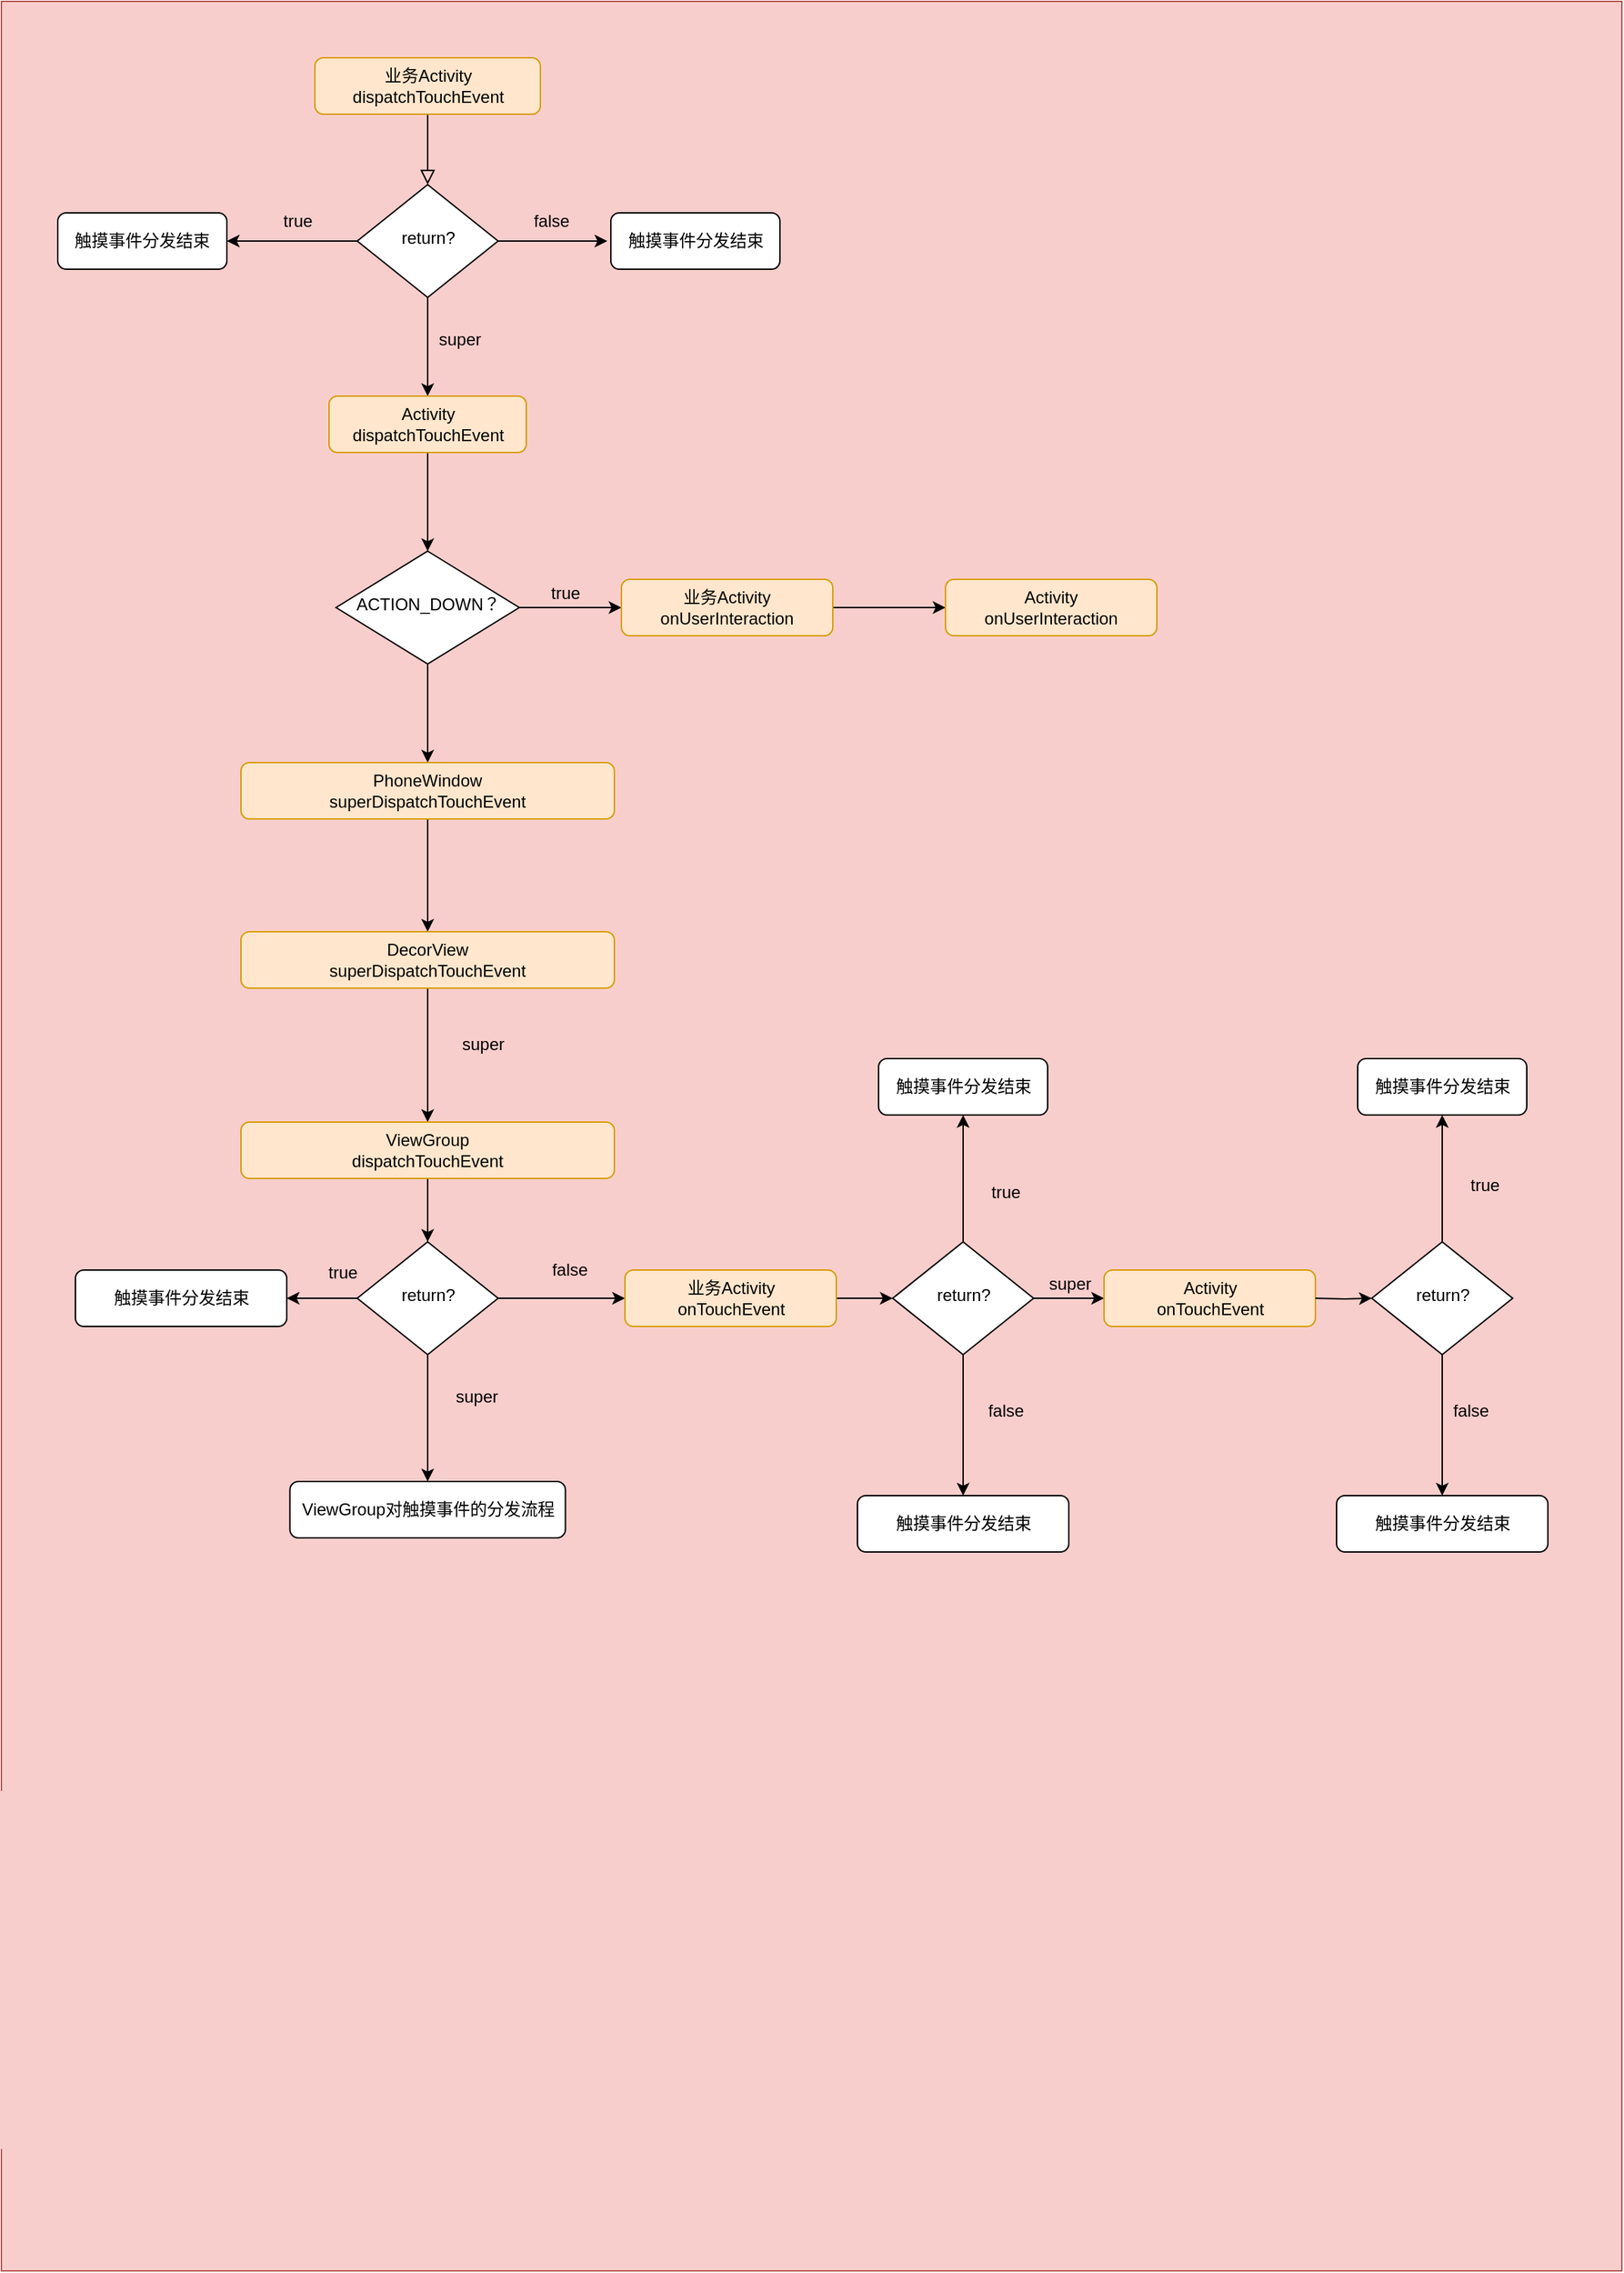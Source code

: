 <mxfile version="13.0.2" type="github" pages="2">
  <diagram id="C5RBs43oDa-KdzZeNtuy" name="Activity对触摸事件的分发流程">
    <mxGraphModel dx="599" dy="754" grid="1" gridSize="10" guides="1" tooltips="1" connect="1" arrows="1" fold="1" page="1" pageScale="1" pageWidth="827" pageHeight="1169" math="0" shadow="0">
      <root>
        <mxCell id="WIyWlLk6GJQsqaUBKTNV-0" />
        <mxCell id="WIyWlLk6GJQsqaUBKTNV-1" parent="WIyWlLk6GJQsqaUBKTNV-0" />
        <mxCell id="HODczc1Zrsx5R5IMGX4M-64" value="&lt;span style=&quot;font-family: monospace ; font-size: 0px&quot;&gt;%3CmxGraphModel%3E%3Croot%3E%3CmxCell%20id%3D%220%22%2F%3E%3CmxCell%20id%3D%221%22%20parent%3D%220%22%2F%3E%3CmxCell%20id%3D%222%22%20value%3D%22%22%20style%3D%22rounded%3D0%3Bhtml%3D1%3BjettySize%3Dauto%3BorthogonalLoop%3D1%3BfontSize%3D11%3BendArrow%3Dblock%3BendFill%3D0%3BendSize%3D8%3BstrokeWidth%3D1%3Bshadow%3D0%3BlabelBackgroundColor%3Dnone%3BedgeStyle%3DorthogonalEdgeStyle%3B%22%20edge%3D%221%22%20source%3D%223%22%20target%3D%227%22%20parent%3D%221%22%3E%3CmxGeometry%20relative%3D%221%22%20as%3D%22geometry%22%2F%3E%3C%2FmxCell%3E%3CmxCell%20id%3D%223%22%20value%3D%22%E4%B8%9A%E5%8A%A1Activity%26lt%3Bbr%26gt%3BdispatchTouchEvent%22%20style%3D%22rounded%3D1%3BwhiteSpace%3Dwrap%3Bhtml%3D1%3BfontSize%3D12%3Bglass%3D0%3BstrokeWidth%3D1%3Bshadow%3D0%3BfillColor%3D%23ffe6cc%3BstrokeColor%3D%23d79b00%3B%22%20vertex%3D%221%22%20parent%3D%221%22%3E%3CmxGeometry%20x%3D%22300%22%20y%3D%2280%22%20width%3D%22160%22%20height%3D%2240%22%20as%3D%22geometry%22%2F%3E%3C%2FmxCell%3E%3CmxCell%20id%3D%224%22%20value%3D%22%22%20style%3D%22edgeStyle%3DorthogonalEdgeStyle%3Brounded%3D0%3BorthogonalLoop%3D1%3BjettySize%3Dauto%3Bhtml%3D1%3B%22%20edge%3D%221%22%20source%3D%227%22%20target%3D%2216%22%20parent%3D%221%22%3E%3CmxGeometry%20relative%3D%221%22%20as%3D%22geometry%22%2F%3E%3C%2FmxCell%3E%3CmxCell%20id%3D%225%22%20style%3D%22edgeStyle%3DorthogonalEdgeStyle%3Brounded%3D0%3BorthogonalLoop%3D1%3BjettySize%3Dauto%3Bhtml%3D1%3BexitX%3D0.5%3BexitY%3D1%3BexitDx%3D0%3BexitDy%3D0%3BentryX%3D0.5%3BentryY%3D0%3BentryDx%3D0%3BentryDy%3D0%3B%22%20edge%3D%221%22%20source%3D%227%22%20target%3D%2220%22%20parent%3D%221%22%3E%3CmxGeometry%20relative%3D%221%22%20as%3D%22geometry%22%2F%3E%3C%2FmxCell%3E%3CmxCell%20id%3D%226%22%20value%3D%22%22%20style%3D%22edgeStyle%3DorthogonalEdgeStyle%3Brounded%3D0%3BorthogonalLoop%3D1%3BjettySize%3Dauto%3Bhtml%3D1%3B%22%20edge%3D%221%22%20source%3D%227%22%20parent%3D%221%22%3E%3CmxGeometry%20relative%3D%221%22%20as%3D%22geometry%22%3E%3CmxPoint%20x%3D%22510%22%20y%3D%22210%22%20as%3D%22targetPoint%22%2F%3E%3C%2FmxGeometry%3E%3C%2FmxCell%3E%3CmxCell%20id%3D%227%22%20value%3D%22return%3F%22%20style%3D%22rhombus%3BwhiteSpace%3Dwrap%3Bhtml%3D1%3Bshadow%3D0%3BfontFamily%3DHelvetica%3BfontSize%3D12%3Balign%3Dcenter%3BstrokeWidth%3D1%3Bspacing%3D6%3BspacingTop%3D-4%3B%22%20vertex%3D%221%22%20parent%3D%221%22%3E%3CmxGeometry%20x%3D%22330%22%20y%3D%22170%22%20width%3D%22100%22%20height%3D%2280%22%20as%3D%22geometry%22%2F%3E%3C%2FmxCell%3E%3CmxCell%20id%3D%228%22%20value%3D%22%22%20style%3D%22edgeStyle%3DorthogonalEdgeStyle%3Brounded%3D0%3BorthogonalLoop%3D1%3BjettySize%3Dauto%3Bhtml%3D1%3B%22%20edge%3D%221%22%20source%3D%2210%22%20target%3D%2212%22%20parent%3D%221%22%3E%3CmxGeometry%20relative%3D%221%22%20as%3D%22geometry%22%2F%3E%3C%2FmxCell%3E%3CmxCell%20id%3D%229%22%20value%3D%22%22%20style%3D%22edgeStyle%3DorthogonalEdgeStyle%3Brounded%3D0%3BorthogonalLoop%3D1%3BjettySize%3Dauto%3Bhtml%3D1%3B%22%20edge%3D%221%22%20source%3D%2210%22%20target%3D%2214%22%20parent%3D%221%22%3E%3CmxGeometry%20relative%3D%221%22%20as%3D%22geometry%22%2F%3E%3C%2FmxCell%3E%3CmxCell%20id%3D%2210%22%20value%3D%22ACTION_DOWN%EF%BC%9F%22%20style%3D%22rhombus%3BwhiteSpace%3Dwrap%3Bhtml%3D1%3Bshadow%3D0%3BfontFamily%3DHelvetica%3BfontSize%3D12%3Balign%3Dcenter%3BstrokeWidth%3D1%3Bspacing%3D6%3BspacingTop%3D-4%3B%22%20vertex%3D%221%22%20parent%3D%221%22%3E%3CmxGeometry%20x%3D%22315%22%20y%3D%22430%22%20width%3D%22130%22%20height%3D%2280%22%20as%3D%22geometry%22%2F%3E%3C%2FmxCell%3E%3CmxCell%20id%3D%2211%22%20style%3D%22edgeStyle%3DorthogonalEdgeStyle%3Brounded%3D0%3BorthogonalLoop%3D1%3BjettySize%3Dauto%3Bhtml%3D1%3BexitX%3D0.5%3BexitY%3D1%3BexitDx%3D0%3BexitDy%3D0%3BentryX%3D0.5%3BentryY%3D0%3BentryDx%3D0%3BentryDy%3D0%3B%22%20edge%3D%221%22%20source%3D%2212%22%20target%3D%2224%22%20parent%3D%221%22%3E%3CmxGeometry%20relative%3D%221%22%20as%3D%22geometry%22%2F%3E%3C%2FmxCell%3E%3CmxCell%20id%3D%2212%22%20value%3D%22PhoneWindow%20-%26amp%3Bgt%3B%20DecorView%20-%26amp%3Bgt%3B%20ViewGroup%26lt%3Bbr%26gt%3BdispatchTouchEvent%22%20style%3D%22rounded%3D1%3BwhiteSpace%3Dwrap%3Bhtml%3D1%3BfontSize%3D12%3Bglass%3D0%3BstrokeWidth%3D1%3Bshadow%3D0%3BfillColor%3D%23ffe6cc%3BstrokeColor%3D%23d79b00%3B%22%20vertex%3D%221%22%20parent%3D%221%22%3E%3CmxGeometry%20x%3D%22247.5%22%20y%3D%22565%22%20width%3D%22265%22%20height%3D%2240%22%20as%3D%22geometry%22%2F%3E%3C%2FmxCell%3E%3CmxCell%20id%3D%2213%22%20value%3D%22%22%20style%3D%22edgeStyle%3DorthogonalEdgeStyle%3Brounded%3D0%3BorthogonalLoop%3D1%3BjettySize%3Dauto%3Bhtml%3D1%3B%22%20edge%3D%221%22%20source%3D%2214%22%20target%3D%2215%22%20parent%3D%221%22%3E%3CmxGeometry%20relative%3D%221%22%20as%3D%22geometry%22%2F%3E%3C%2FmxCell%3E%3CmxCell%20id%3D%2214%22%20value%3D%22%E4%B8%9A%E5%8A%A1Activity%26lt%3Bbr%26gt%3BonUserInteraction%22%20style%3D%22rounded%3D1%3BwhiteSpace%3Dwrap%3Bhtml%3D1%3BfontSize%3D12%3Bglass%3D0%3BstrokeWidth%3D1%3Bshadow%3D0%3BfillColor%3D%23ffe6cc%3BstrokeColor%3D%23d79b00%3B%22%20vertex%3D%221%22%20parent%3D%221%22%3E%3CmxGeometry%20x%3D%22520%22%20y%3D%22450%22%20width%3D%22150%22%20height%3D%2240%22%20as%3D%22geometry%22%2F%3E%3C%2FmxCell%3E%3CmxCell%20id%3D%2215%22%20value%3D%22Activity%26lt%3Bbr%26gt%3BonUserInteraction%22%20style%3D%22rounded%3D1%3BwhiteSpace%3Dwrap%3Bhtml%3D1%3BfontSize%3D12%3Bglass%3D0%3BstrokeWidth%3D1%3Bshadow%3D0%3BfillColor%3D%23ffe6cc%3BstrokeColor%3D%23d79b00%3B%22%20vertex%3D%221%22%20parent%3D%221%22%3E%3CmxGeometry%20x%3D%22750%22%20y%3D%22450%22%20width%3D%22150%22%20height%3D%2240%22%20as%3D%22geometry%22%2F%3E%3C%2FmxCell%3E%3CmxCell%20id%3D%2216%22%20value%3D%22%E8%A7%A6%E6%91%B8%E4%BA%8B%E4%BB%B6%E5%88%86%E5%8F%91%E7%BB%93%E6%9D%9F%22%20style%3D%22rounded%3D1%3BwhiteSpace%3Dwrap%3Bhtml%3D1%3BfontSize%3D12%3Bglass%3D0%3BstrokeWidth%3D1%3Bshadow%3D0%3B%22%20vertex%3D%221%22%20parent%3D%221%22%3E%3CmxGeometry%20x%3D%22120%22%20y%3D%22190%22%20width%3D%22120%22%20height%3D%2240%22%20as%3D%22geometry%22%2F%3E%3C%2FmxCell%3E%3CmxCell%20id%3D%2217%22%20value%3D%22true%22%20style%3D%22text%3Bhtml%3D1%3Balign%3Dcenter%3BverticalAlign%3Dmiddle%3Bresizable%3D0%3Bpoints%3D%5B%5D%3Bautosize%3D1%3B%22%20vertex%3D%221%22%20parent%3D%221%22%3E%3CmxGeometry%20x%3D%22270%22%20y%3D%22186%22%20width%3D%2240%22%20height%3D%2220%22%20as%3D%22geometry%22%2F%3E%3C%2FmxCell%3E%3CmxCell%20id%3D%2218%22%20value%3D%22false%22%20style%3D%22text%3Bhtml%3D1%3Balign%3Dcenter%3BverticalAlign%3Dmiddle%3Bresizable%3D0%3Bpoints%3D%5B%5D%3Bautosize%3D1%3B%22%20vertex%3D%221%22%20parent%3D%221%22%3E%3CmxGeometry%20x%3D%22450%22%20y%3D%22186%22%20width%3D%2240%22%20height%3D%2220%22%20as%3D%22geometry%22%2F%3E%3C%2FmxCell%3E%3CmxCell%20id%3D%2219%22%20value%3D%22%22%20style%3D%22edgeStyle%3DorthogonalEdgeStyle%3Brounded%3D0%3BorthogonalLoop%3D1%3BjettySize%3Dauto%3Bhtml%3D1%3B%22%20edge%3D%221%22%20source%3D%2220%22%20target%3D%2210%22%20parent%3D%221%22%3E%3CmxGeometry%20relative%3D%221%22%20as%3D%22geometry%22%2F%3E%3C%2FmxCell%3E%3CmxCell%20id%3D%2220%22%20value%3D%22Activity%26lt%3Bbr%26gt%3BdispatchTouchEvent%22%20style%3D%22rounded%3D1%3BwhiteSpace%3Dwrap%3Bhtml%3D1%3BfontSize%3D12%3Bglass%3D0%3BstrokeWidth%3D1%3Bshadow%3D0%3BfillColor%3D%23ffe6cc%3BstrokeColor%3D%23d79b00%3B%22%20vertex%3D%221%22%20parent%3D%221%22%3E%3CmxGeometry%20x%3D%22310%22%20y%3D%22320%22%20width%3D%22140%22%20height%3D%2240%22%20as%3D%22geometry%22%2F%3E%3C%2FmxCell%3E%3CmxCell%20id%3D%2221%22%20style%3D%22edgeStyle%3DorthogonalEdgeStyle%3Brounded%3D0%3BorthogonalLoop%3D1%3BjettySize%3Dauto%3Bhtml%3D1%3BexitX%3D1%3BexitY%3D0.5%3BexitDx%3D0%3BexitDy%3D0%3BentryX%3D0%3BentryY%3D0.5%3BentryDx%3D0%3BentryDy%3D0%3B%22%20edge%3D%221%22%20source%3D%2224%22%20target%3D%2226%22%20parent%3D%221%22%3E%3CmxGeometry%20relative%3D%221%22%20as%3D%22geometry%22%2F%3E%3C%2FmxCell%3E%3CmxCell%20id%3D%2222%22%20style%3D%22edgeStyle%3DorthogonalEdgeStyle%3Brounded%3D0%3BorthogonalLoop%3D1%3BjettySize%3Dauto%3Bhtml%3D1%3BexitX%3D0.5%3BexitY%3D1%3BexitDx%3D0%3BexitDy%3D0%3BentryX%3D0.5%3BentryY%3D0%3BentryDx%3D0%3BentryDy%3D0%3B%22%20edge%3D%221%22%20source%3D%2224%22%20target%3D%2252%22%20parent%3D%221%22%3E%3CmxGeometry%20relative%3D%221%22%20as%3D%22geometry%22%3E%3CmxPoint%20x%3D%22380%22%20y%3D%22800%22%20as%3D%22targetPoint%22%2F%3E%3C%2FmxGeometry%3E%3C%2FmxCell%3E%3CmxCell%20id%3D%2223%22%20value%3D%22%22%20style%3D%22edgeStyle%3DorthogonalEdgeStyle%3Brounded%3D0%3BorthogonalLoop%3D1%3BjettySize%3Dauto%3Bhtml%3D1%3B%22%20edge%3D%221%22%20source%3D%2224%22%20target%3D%2230%22%20parent%3D%221%22%3E%3CmxGeometry%20relative%3D%221%22%20as%3D%22geometry%22%2F%3E%3C%2FmxCell%3E%3CmxCell%20id%3D%2224%22%20value%3D%22return%3F%22%20style%3D%22rhombus%3BwhiteSpace%3Dwrap%3Bhtml%3D1%3Bshadow%3D0%3BfontFamily%3DHelvetica%3BfontSize%3D12%3Balign%3Dcenter%3BstrokeWidth%3D1%3Bspacing%3D6%3BspacingTop%3D-4%3B%22%20vertex%3D%221%22%20parent%3D%221%22%3E%3CmxGeometry%20x%3D%22330%22%20y%3D%22650%22%20width%3D%22100%22%20height%3D%2280%22%20as%3D%22geometry%22%2F%3E%3C%2FmxCell%3E%3CmxCell%20id%3D%2225%22%20value%3D%22%22%20style%3D%22edgeStyle%3DorthogonalEdgeStyle%3Brounded%3D0%3BorthogonalLoop%3D1%3BjettySize%3Dauto%3Bhtml%3D1%3B%22%20edge%3D%221%22%20source%3D%2226%22%20target%3D%2238%22%20parent%3D%221%22%3E%3CmxGeometry%20relative%3D%221%22%20as%3D%22geometry%22%2F%3E%3C%2FmxCell%3E%3CmxCell%20id%3D%2226%22%20value%3D%22%E4%B8%9A%E5%8A%A1Activity%26lt%3Bbr%26gt%3BonTouchEvent%22%20style%3D%22rounded%3D1%3BwhiteSpace%3Dwrap%3Bhtml%3D1%3BfontSize%3D12%3Bglass%3D0%3BstrokeWidth%3D1%3Bshadow%3D0%3BfillColor%3D%23ffe6cc%3BstrokeColor%3D%23d79b00%3B%22%20vertex%3D%221%22%20parent%3D%221%22%3E%3CmxGeometry%20x%3D%22520%22%20y%3D%22670%22%20width%3D%22150%22%20height%3D%2240%22%20as%3D%22geometry%22%2F%3E%3C%2FmxCell%3E%3CmxCell%20id%3D%2227%22%20value%3D%22super%22%20style%3D%22text%3Bhtml%3D1%3Balign%3Dcenter%3BverticalAlign%3Dmiddle%3Bresizable%3D0%3Bpoints%3D%5B%5D%3Bautosize%3D1%3B%22%20vertex%3D%221%22%20parent%3D%221%22%3E%3CmxGeometry%20x%3D%22380%22%20y%3D%22270%22%20width%3D%2250%22%20height%3D%2220%22%20as%3D%22geometry%22%2F%3E%3C%2FmxCell%3E%3CmxCell%20id%3D%2228%22%20value%3D%22false%22%20style%3D%22text%3Bhtml%3D1%3Balign%3Dcenter%3BverticalAlign%3Dmiddle%3Bresizable%3D0%3Bpoints%3D%5B%5D%3Bautosize%3D1%3B%22%20vertex%3D%221%22%20parent%3D%221%22%3E%3CmxGeometry%20x%3D%22460%22%20y%3D%22660%22%20width%3D%2240%22%20height%3D%2220%22%20as%3D%22geometry%22%2F%3E%3C%2FmxCell%3E%3CmxCell%20id%3D%2229%22%20value%3D%22true%22%20style%3D%22text%3Bhtml%3D1%3Balign%3Dcenter%3BverticalAlign%3Dmiddle%3Bresizable%3D0%3Bpoints%3D%5B%5D%3Bautosize%3D1%3B%22%20vertex%3D%221%22%20parent%3D%221%22%3E%3CmxGeometry%20x%3D%22460%22%20y%3D%22450%22%20width%3D%2240%22%20height%3D%2220%22%20as%3D%22geometry%22%2F%3E%3C%2FmxCell%3E%3CmxCell%20id%3D%2230%22%20value%3D%22%26lt%3Bspan%26gt%3B%E8%A7%A6%E6%91%B8%E4%BA%8B%E4%BB%B6%E5%88%86%E5%8F%91%E7%BB%93%E6%9D%9F%26lt%3B%2Fspan%26gt%3B%22%20style%3D%22rounded%3D1%3BwhiteSpace%3Dwrap%3Bhtml%3D1%3BfontSize%3D12%3Bglass%3D0%3BstrokeWidth%3D1%3Bshadow%3D0%3B%22%20vertex%3D%221%22%20parent%3D%221%22%3E%3CmxGeometry%20x%3D%22130%22%20y%3D%22670%22%20width%3D%22150%22%20height%3D%2240%22%20as%3D%22geometry%22%2F%3E%3C%2FmxCell%3E%3CmxCell%20id%3D%2231%22%20value%3D%22super%22%20style%3D%22text%3Bhtml%3D1%3Balign%3Dcenter%3BverticalAlign%3Dmiddle%3Bresizable%3D0%3Bpoints%3D%5B%5D%3Bautosize%3D1%3B%22%20vertex%3D%221%22%20parent%3D%221%22%3E%3CmxGeometry%20x%3D%22389%22%20y%3D%22750%22%20width%3D%2250%22%20height%3D%2220%22%20as%3D%22geometry%22%2F%3E%3C%2FmxCell%3E%3CmxCell%20id%3D%2232%22%20value%3D%22true%22%20style%3D%22text%3Bhtml%3D1%3Balign%3Dcenter%3BverticalAlign%3Dmiddle%3Bresizable%3D0%3Bpoints%3D%5B%5D%3Bautosize%3D1%3B%22%20vertex%3D%221%22%20parent%3D%221%22%3E%3CmxGeometry%20x%3D%22299%22%20y%3D%22662%22%20width%3D%2240%22%20height%3D%2220%22%20as%3D%22geometry%22%2F%3E%3C%2FmxCell%3E%3CmxCell%20id%3D%2233%22%20value%3D%22%22%20style%3D%22edgeStyle%3DorthogonalEdgeStyle%3Brounded%3D0%3BorthogonalLoop%3D1%3BjettySize%3Dauto%3Bhtml%3D1%3B%22%20edge%3D%221%22%20source%3D%2238%22%20target%3D%2239%22%20parent%3D%221%22%3E%3CmxGeometry%20relative%3D%221%22%20as%3D%22geometry%22%3E%3CmxPoint%20x%3D%22760%22%20y%3D%22810%22%20as%3D%22targetPoint%22%2F%3E%3C%2FmxGeometry%3E%3C%2FmxCell%3E%3CmxCell%20id%3D%2234%22%20value%3D%22false%22%20style%3D%22edgeLabel%3Bhtml%3D1%3Balign%3Dcenter%3BverticalAlign%3Dmiddle%3Bresizable%3D0%3Bpoints%3D%5B%5D%3B%22%20vertex%3D%221%22%20connectable%3D%220%22%20parent%3D%2233%22%3E%3CmxGeometry%20x%3D%22-0.26%22%20relative%3D%221%22%20as%3D%22geometry%22%3E%3CmxPoint%20as%3D%22offset%22%2F%3E%3C%2FmxGeometry%3E%3C%2FmxCell%3E%3CmxCell%20id%3D%2235%22%20value%3D%22%22%20style%3D%22edgeStyle%3DorthogonalEdgeStyle%3Brounded%3D0%3BorthogonalLoop%3D1%3BjettySize%3Dauto%3Bhtml%3D1%3BentryX%3D0.5%3BentryY%3D1%3BentryDx%3D0%3BentryDy%3D0%3B%22%20edge%3D%221%22%20source%3D%2238%22%20target%3D%2240%22%20parent%3D%221%22%3E%3CmxGeometry%20relative%3D%221%22%20as%3D%22geometry%22%3E%3CmxPoint%20x%3D%22760%22%20y%3D%22570%22%20as%3D%22targetPoint%22%2F%3E%3C%2FmxGeometry%3E%3C%2FmxCell%3E%3CmxCell%20id%3D%2236%22%20value%3D%22true%22%20style%3D%22edgeLabel%3Bhtml%3D1%3Balign%3Dcenter%3BverticalAlign%3Dmiddle%3Bresizable%3D0%3Bpoints%3D%5B%5D%3B%22%20vertex%3D%221%22%20connectable%3D%220%22%20parent%3D%2235%22%3E%3CmxGeometry%20x%3D%22-0.022%22%20y%3D%22-1%22%20relative%3D%221%22%20as%3D%22geometry%22%3E%3CmxPoint%20as%3D%22offset%22%2F%3E%3C%2FmxGeometry%3E%3C%2FmxCell%3E%3CmxCell%20id%3D%2237%22%20value%3D%22%22%20style%3D%22edgeStyle%3DorthogonalEdgeStyle%3Brounded%3D0%3BorthogonalLoop%3D1%3BjettySize%3Dauto%3Bhtml%3D1%3B%22%20edge%3D%221%22%20source%3D%2238%22%20target%3D%2241%22%20parent%3D%221%22%3E%3CmxGeometry%20relative%3D%221%22%20as%3D%22geometry%22%2F%3E%3C%2FmxCell%3E%3CmxCell%20id%3D%2238%22%20value%3D%22return%3F%22%20style%3D%22rhombus%3BwhiteSpace%3Dwrap%3Bhtml%3D1%3Bshadow%3D0%3BfontFamily%3DHelvetica%3BfontSize%3D12%3Balign%3Dcenter%3BstrokeWidth%3D1%3Bspacing%3D6%3BspacingTop%3D-4%3B%22%20vertex%3D%221%22%20parent%3D%221%22%3E%3CmxGeometry%20x%3D%22710%22%20y%3D%22650%22%20width%3D%22100%22%20height%3D%2280%22%20as%3D%22geometry%22%2F%3E%3C%2FmxCell%3E%3CmxCell%20id%3D%2239%22%20value%3D%22%26lt%3Bspan%26gt%3B%E8%A7%A6%E6%91%B8%E4%BA%8B%E4%BB%B6%E5%88%86%E5%8F%91%E7%BB%93%E6%9D%9F%26lt%3B%2Fspan%26gt%3B%22%20style%3D%22rounded%3D1%3BwhiteSpace%3Dwrap%3Bhtml%3D1%3BfontSize%3D12%3Bglass%3D0%3BstrokeWidth%3D1%3Bshadow%3D0%3B%22%20vertex%3D%221%22%20parent%3D%221%22%3E%3CmxGeometry%20x%3D%22685%22%20y%3D%22830%22%20width%3D%22150%22%20height%3D%2240%22%20as%3D%22geometry%22%2F%3E%3C%2FmxCell%3E%3CmxCell%20id%3D%2240%22%20value%3D%22%E8%A7%A6%E6%91%B8%E4%BA%8B%E4%BB%B6%E5%88%86%E5%8F%91%E7%BB%93%E6%9D%9F%22%20style%3D%22rounded%3D1%3BwhiteSpace%3Dwrap%3Bhtml%3D1%3BfontSize%3D12%3Bglass%3D0%3BstrokeWidth%3D1%3Bshadow%3D0%3B%22%20vertex%3D%221%22%20parent%3D%221%22%3E%3CmxGeometry%20x%3D%22700%22%20y%3D%22520%22%20width%3D%22120%22%20height%3D%2240%22%20as%3D%22geometry%22%2F%3E%3C%2FmxCell%3E%3CmxCell%20id%3D%2241%22%20value%3D%22Activity%26lt%3Bbr%26gt%3BonTouchEvent%22%20style%3D%22rounded%3D1%3BwhiteSpace%3Dwrap%3Bhtml%3D1%3BfontSize%3D12%3Bglass%3D0%3BstrokeWidth%3D1%3Bshadow%3D0%3BfillColor%3D%23ffe6cc%3BstrokeColor%3D%23d79b00%3B%22%20vertex%3D%221%22%20parent%3D%221%22%3E%3CmxGeometry%20x%3D%22860%22%20y%3D%22670%22%20width%3D%22150%22%20height%3D%2240%22%20as%3D%22geometry%22%2F%3E%3C%2FmxCell%3E%3CmxCell%20id%3D%2242%22%20value%3D%22%22%20style%3D%22edgeStyle%3DorthogonalEdgeStyle%3Brounded%3D0%3BorthogonalLoop%3D1%3BjettySize%3Dauto%3Bhtml%3D1%3B%22%20edge%3D%221%22%20target%3D%2247%22%20parent%3D%221%22%3E%3CmxGeometry%20relative%3D%221%22%20as%3D%22geometry%22%3E%3CmxPoint%20x%3D%221010%22%20y%3D%22690%22%20as%3D%22sourcePoint%22%2F%3E%3C%2FmxGeometry%3E%3C%2FmxCell%3E%3CmxCell%20id%3D%2243%22%20value%3D%22%22%20style%3D%22edgeStyle%3DorthogonalEdgeStyle%3Brounded%3D0%3BorthogonalLoop%3D1%3BjettySize%3Dauto%3Bhtml%3D1%3B%22%20edge%3D%221%22%20source%3D%2247%22%20target%3D%2248%22%20parent%3D%221%22%3E%3CmxGeometry%20relative%3D%221%22%20as%3D%22geometry%22%3E%3CmxPoint%20x%3D%221100%22%20y%3D%22810%22%20as%3D%22targetPoint%22%2F%3E%3C%2FmxGeometry%3E%3C%2FmxCell%3E%3CmxCell%20id%3D%2244%22%20value%3D%22false%22%20style%3D%22edgeLabel%3Bhtml%3D1%3Balign%3Dcenter%3BverticalAlign%3Dmiddle%3Bresizable%3D0%3Bpoints%3D%5B%5D%3B%22%20vertex%3D%221%22%20connectable%3D%220%22%20parent%3D%2243%22%3E%3CmxGeometry%20x%3D%22-0.26%22%20relative%3D%221%22%20as%3D%22geometry%22%3E%3CmxPoint%20as%3D%22offset%22%2F%3E%3C%2FmxGeometry%3E%3C%2FmxCell%3E%3CmxCell%20id%3D%2245%22%20value%3D%22%22%20style%3D%22edgeStyle%3DorthogonalEdgeStyle%3Brounded%3D0%3BorthogonalLoop%3D1%3BjettySize%3Dauto%3Bhtml%3D1%3BentryX%3D0.5%3BentryY%3D1%3BentryDx%3D0%3BentryDy%3D0%3B%22%20edge%3D%221%22%20source%3D%2247%22%20target%3D%2249%22%20parent%3D%221%22%3E%3CmxGeometry%20relative%3D%221%22%20as%3D%22geometry%22%3E%3CmxPoint%20x%3D%221100%22%20y%3D%22570%22%20as%3D%22targetPoint%22%2F%3E%3C%2FmxGeometry%3E%3C%2FmxCell%3E%3CmxCell%20id%3D%2246%22%20value%3D%22true%22%20style%3D%22edgeLabel%3Bhtml%3D1%3Balign%3Dcenter%3BverticalAlign%3Dmiddle%3Bresizable%3D0%3Bpoints%3D%5B%5D%3B%22%20vertex%3D%221%22%20connectable%3D%220%22%20parent%3D%2245%22%3E%3CmxGeometry%20x%3D%22-0.022%22%20y%3D%22-1%22%20relative%3D%221%22%20as%3D%22geometry%22%3E%3CmxPoint%20as%3D%22offset%22%2F%3E%3C%2FmxGeometry%3E%3C%2FmxCell%3E%3CmxCell%20id%3D%2247%22%20value%3D%22return%3F%22%20style%3D%22rhombus%3BwhiteSpace%3Dwrap%3Bhtml%3D1%3Bshadow%3D0%3BfontFamily%3DHelvetica%3BfontSize%3D12%3Balign%3Dcenter%3BstrokeWidth%3D1%3Bspacing%3D6%3BspacingTop%3D-4%3B%22%20vertex%3D%221%22%20parent%3D%221%22%3E%3CmxGeometry%20x%3D%221050%22%20y%3D%22650%22%20width%3D%22100%22%20height%3D%2280%22%20as%3D%22geometry%22%2F%3E%3C%2FmxCell%3E%3CmxCell%20id%3D%2248%22%20value%3D%22%26lt%3Bspan%26gt%3B%E8%A7%A6%E6%91%B8%E4%BA%8B%E4%BB%B6%E5%88%86%E5%8F%91%E7%BB%93%E6%9D%9F%26lt%3B%2Fspan%26gt%3B%22%20style%3D%22rounded%3D1%3BwhiteSpace%3Dwrap%3Bhtml%3D1%3BfontSize%3D12%3Bglass%3D0%3BstrokeWidth%3D1%3Bshadow%3D0%3B%22%20vertex%3D%221%22%20parent%3D%221%22%3E%3CmxGeometry%20x%3D%221025%22%20y%3D%22830%22%20width%3D%22150%22%20height%3D%2240%22%20as%3D%22geometry%22%2F%3E%3C%2FmxCell%3E%3CmxCell%20id%3D%2249%22%20value%3D%22%E8%A7%A6%E6%91%B8%E4%BA%8B%E4%BB%B6%E5%88%86%E5%8F%91%E7%BB%93%E6%9D%9F%22%20style%3D%22rounded%3D1%3BwhiteSpace%3Dwrap%3Bhtml%3D1%3BfontSize%3D12%3Bglass%3D0%3BstrokeWidth%3D1%3Bshadow%3D0%3B%22%20vertex%3D%221%22%20parent%3D%221%22%3E%3CmxGeometry%20x%3D%221040%22%20y%3D%22520%22%20width%3D%22120%22%20height%3D%2240%22%20as%3D%22geometry%22%2F%3E%3C%2FmxCell%3E%3CmxCell%20id%3D%2250%22%20value%3D%22super%22%20style%3D%22text%3Bhtml%3D1%3Balign%3Dcenter%3BverticalAlign%3Dmiddle%3Bresizable%3D0%3Bpoints%3D%5B%5D%3Bautosize%3D1%3B%22%20vertex%3D%221%22%20parent%3D%221%22%3E%3CmxGeometry%20x%3D%22810%22%20y%3D%22670%22%20width%3D%2250%22%20height%3D%2220%22%20as%3D%22geometry%22%2F%3E%3C%2FmxCell%3E%3CmxCell%20id%3D%2251%22%20value%3D%22%E8%A7%A6%E6%91%B8%E4%BA%8B%E4%BB%B6%E5%88%86%E5%8F%91%E7%BB%93%E6%9D%9F%22%20style%3D%22rounded%3D1%3BwhiteSpace%3Dwrap%3Bhtml%3D1%3BfontSize%3D12%3Bglass%3D0%3BstrokeWidth%3D1%3Bshadow%3D0%3B%22%20vertex%3D%221%22%20parent%3D%221%22%3E%3CmxGeometry%20x%3D%22512.5%22%20y%3D%22190%22%20width%3D%22120%22%20height%3D%2240%22%20as%3D%22geometry%22%2F%3E%3C%2FmxCell%3E%3CmxCell%20id%3D%2252%22%20value%3D%22ViewGroup%E5%AF%B9%E8%A7%A6%E6%91%B8%E4%BA%8B%E4%BB%B6%E7%9A%84%E5%88%86%E5%8F%91%E6%B5%81%E7%A8%8B%22%20style%3D%22rounded%3D1%3BwhiteSpace%3Dwrap%3Bhtml%3D1%3BfontSize%3D12%3Bglass%3D0%3BstrokeWidth%3D1%3Bshadow%3D0%3B%22%20vertex%3D%221%22%20parent%3D%221%22%3E%3CmxGeometry%20x%3D%22282.25%22%20y%3D%22820%22%20width%3D%22195.5%22%20height%3D%2240%22%20as%3D%22geometry%22%2F%3E%3C%2FmxCell%3E%3C%2Froot%3E%3C%2FmxGraphModel%3E&lt;/span&gt;" style="rounded=0;whiteSpace=wrap;html=1;fillColor=#f8cecc;strokeColor=#b85450;" parent="WIyWlLk6GJQsqaUBKTNV-1" vertex="1">
          <mxGeometry x="1210" y="640" width="1150" height="1610" as="geometry" />
        </mxCell>
        <mxCell id="HODczc1Zrsx5R5IMGX4M-65" value="" style="rounded=0;html=1;jettySize=auto;orthogonalLoop=1;fontSize=11;endArrow=block;endFill=0;endSize=8;strokeWidth=1;shadow=0;labelBackgroundColor=none;edgeStyle=orthogonalEdgeStyle;" parent="WIyWlLk6GJQsqaUBKTNV-1" source="HODczc1Zrsx5R5IMGX4M-66" target="HODczc1Zrsx5R5IMGX4M-70" edge="1">
          <mxGeometry relative="1" as="geometry" />
        </mxCell>
        <mxCell id="HODczc1Zrsx5R5IMGX4M-66" value="业务Activity&lt;br&gt;dispatchTouchEvent" style="rounded=1;whiteSpace=wrap;html=1;fontSize=12;glass=0;strokeWidth=1;shadow=0;fillColor=#ffe6cc;strokeColor=#d79b00;" parent="WIyWlLk6GJQsqaUBKTNV-1" vertex="1">
          <mxGeometry x="1432.5" y="680" width="160" height="40" as="geometry" />
        </mxCell>
        <mxCell id="HODczc1Zrsx5R5IMGX4M-67" value="" style="edgeStyle=orthogonalEdgeStyle;rounded=0;orthogonalLoop=1;jettySize=auto;html=1;" parent="WIyWlLk6GJQsqaUBKTNV-1" source="HODczc1Zrsx5R5IMGX4M-70" target="HODczc1Zrsx5R5IMGX4M-79" edge="1">
          <mxGeometry relative="1" as="geometry" />
        </mxCell>
        <mxCell id="HODczc1Zrsx5R5IMGX4M-68" style="edgeStyle=orthogonalEdgeStyle;rounded=0;orthogonalLoop=1;jettySize=auto;html=1;exitX=0.5;exitY=1;exitDx=0;exitDy=0;entryX=0.5;entryY=0;entryDx=0;entryDy=0;" parent="WIyWlLk6GJQsqaUBKTNV-1" source="HODczc1Zrsx5R5IMGX4M-70" target="HODczc1Zrsx5R5IMGX4M-83" edge="1">
          <mxGeometry relative="1" as="geometry" />
        </mxCell>
        <mxCell id="HODczc1Zrsx5R5IMGX4M-69" value="" style="edgeStyle=orthogonalEdgeStyle;rounded=0;orthogonalLoop=1;jettySize=auto;html=1;" parent="WIyWlLk6GJQsqaUBKTNV-1" source="HODczc1Zrsx5R5IMGX4M-70" edge="1">
          <mxGeometry relative="1" as="geometry">
            <mxPoint x="1640" y="810" as="targetPoint" />
          </mxGeometry>
        </mxCell>
        <mxCell id="HODczc1Zrsx5R5IMGX4M-70" value="return?" style="rhombus;whiteSpace=wrap;html=1;shadow=0;fontFamily=Helvetica;fontSize=12;align=center;strokeWidth=1;spacing=6;spacingTop=-4;" parent="WIyWlLk6GJQsqaUBKTNV-1" vertex="1">
          <mxGeometry x="1462.5" y="770" width="100" height="80" as="geometry" />
        </mxCell>
        <mxCell id="HODczc1Zrsx5R5IMGX4M-71" value="" style="edgeStyle=orthogonalEdgeStyle;rounded=0;orthogonalLoop=1;jettySize=auto;html=1;exitX=0.5;exitY=1;exitDx=0;exitDy=0;" parent="WIyWlLk6GJQsqaUBKTNV-1" source="HODczc1Zrsx5R5IMGX4M-124" target="HODczc1Zrsx5R5IMGX4M-75" edge="1">
          <mxGeometry relative="1" as="geometry">
            <mxPoint x="1512.5" y="1370" as="sourcePoint" />
          </mxGeometry>
        </mxCell>
        <mxCell id="HODczc1Zrsx5R5IMGX4M-72" value="" style="edgeStyle=orthogonalEdgeStyle;rounded=0;orthogonalLoop=1;jettySize=auto;html=1;" parent="WIyWlLk6GJQsqaUBKTNV-1" source="HODczc1Zrsx5R5IMGX4M-73" target="HODczc1Zrsx5R5IMGX4M-77" edge="1">
          <mxGeometry relative="1" as="geometry" />
        </mxCell>
        <mxCell id="HODczc1Zrsx5R5IMGX4M-122" value="" style="edgeStyle=orthogonalEdgeStyle;rounded=0;orthogonalLoop=1;jettySize=auto;html=1;" parent="WIyWlLk6GJQsqaUBKTNV-1" source="HODczc1Zrsx5R5IMGX4M-73" target="HODczc1Zrsx5R5IMGX4M-121" edge="1">
          <mxGeometry relative="1" as="geometry" />
        </mxCell>
        <mxCell id="HODczc1Zrsx5R5IMGX4M-73" value="ACTION_DOWN？" style="rhombus;whiteSpace=wrap;html=1;shadow=0;fontFamily=Helvetica;fontSize=12;align=center;strokeWidth=1;spacing=6;spacingTop=-4;" parent="WIyWlLk6GJQsqaUBKTNV-1" vertex="1">
          <mxGeometry x="1447.5" y="1030" width="130" height="80" as="geometry" />
        </mxCell>
        <mxCell id="HODczc1Zrsx5R5IMGX4M-74" style="edgeStyle=orthogonalEdgeStyle;rounded=0;orthogonalLoop=1;jettySize=auto;html=1;exitX=0.5;exitY=1;exitDx=0;exitDy=0;entryX=0.5;entryY=0;entryDx=0;entryDy=0;" parent="WIyWlLk6GJQsqaUBKTNV-1" source="HODczc1Zrsx5R5IMGX4M-75" target="HODczc1Zrsx5R5IMGX4M-87" edge="1">
          <mxGeometry relative="1" as="geometry" />
        </mxCell>
        <mxCell id="HODczc1Zrsx5R5IMGX4M-75" value="ViewGroup&lt;br&gt;dispatchTouchEvent" style="rounded=1;whiteSpace=wrap;html=1;fontSize=12;glass=0;strokeWidth=1;shadow=0;fillColor=#ffe6cc;strokeColor=#d79b00;" parent="WIyWlLk6GJQsqaUBKTNV-1" vertex="1">
          <mxGeometry x="1380" y="1435" width="265" height="40" as="geometry" />
        </mxCell>
        <mxCell id="HODczc1Zrsx5R5IMGX4M-76" value="" style="edgeStyle=orthogonalEdgeStyle;rounded=0;orthogonalLoop=1;jettySize=auto;html=1;" parent="WIyWlLk6GJQsqaUBKTNV-1" source="HODczc1Zrsx5R5IMGX4M-77" target="HODczc1Zrsx5R5IMGX4M-78" edge="1">
          <mxGeometry relative="1" as="geometry" />
        </mxCell>
        <mxCell id="HODczc1Zrsx5R5IMGX4M-77" value="业务Activity&lt;br&gt;onUserInteraction" style="rounded=1;whiteSpace=wrap;html=1;fontSize=12;glass=0;strokeWidth=1;shadow=0;fillColor=#ffe6cc;strokeColor=#d79b00;" parent="WIyWlLk6GJQsqaUBKTNV-1" vertex="1">
          <mxGeometry x="1650" y="1050" width="150" height="40" as="geometry" />
        </mxCell>
        <mxCell id="HODczc1Zrsx5R5IMGX4M-78" value="Activity&lt;br&gt;onUserInteraction" style="rounded=1;whiteSpace=wrap;html=1;fontSize=12;glass=0;strokeWidth=1;shadow=0;fillColor=#ffe6cc;strokeColor=#d79b00;" parent="WIyWlLk6GJQsqaUBKTNV-1" vertex="1">
          <mxGeometry x="1880" y="1050" width="150" height="40" as="geometry" />
        </mxCell>
        <mxCell id="HODczc1Zrsx5R5IMGX4M-79" value="触摸事件分发结束" style="rounded=1;whiteSpace=wrap;html=1;fontSize=12;glass=0;strokeWidth=1;shadow=0;" parent="WIyWlLk6GJQsqaUBKTNV-1" vertex="1">
          <mxGeometry x="1250" y="790" width="120" height="40" as="geometry" />
        </mxCell>
        <mxCell id="HODczc1Zrsx5R5IMGX4M-80" value="true" style="text;html=1;align=center;verticalAlign=middle;resizable=0;points=[];autosize=1;" parent="WIyWlLk6GJQsqaUBKTNV-1" vertex="1">
          <mxGeometry x="1400" y="786" width="40" height="20" as="geometry" />
        </mxCell>
        <mxCell id="HODczc1Zrsx5R5IMGX4M-81" value="false" style="text;html=1;align=center;verticalAlign=middle;resizable=0;points=[];autosize=1;" parent="WIyWlLk6GJQsqaUBKTNV-1" vertex="1">
          <mxGeometry x="1580" y="786" width="40" height="20" as="geometry" />
        </mxCell>
        <mxCell id="HODczc1Zrsx5R5IMGX4M-82" value="" style="edgeStyle=orthogonalEdgeStyle;rounded=0;orthogonalLoop=1;jettySize=auto;html=1;" parent="WIyWlLk6GJQsqaUBKTNV-1" source="HODczc1Zrsx5R5IMGX4M-83" target="HODczc1Zrsx5R5IMGX4M-73" edge="1">
          <mxGeometry relative="1" as="geometry" />
        </mxCell>
        <mxCell id="HODczc1Zrsx5R5IMGX4M-83" value="Activity&lt;br&gt;dispatchTouchEvent" style="rounded=1;whiteSpace=wrap;html=1;fontSize=12;glass=0;strokeWidth=1;shadow=0;fillColor=#ffe6cc;strokeColor=#d79b00;" parent="WIyWlLk6GJQsqaUBKTNV-1" vertex="1">
          <mxGeometry x="1442.5" y="920" width="140" height="40" as="geometry" />
        </mxCell>
        <mxCell id="HODczc1Zrsx5R5IMGX4M-84" style="edgeStyle=orthogonalEdgeStyle;rounded=0;orthogonalLoop=1;jettySize=auto;html=1;exitX=1;exitY=0.5;exitDx=0;exitDy=0;entryX=0;entryY=0.5;entryDx=0;entryDy=0;" parent="WIyWlLk6GJQsqaUBKTNV-1" source="HODczc1Zrsx5R5IMGX4M-87" target="HODczc1Zrsx5R5IMGX4M-89" edge="1">
          <mxGeometry relative="1" as="geometry" />
        </mxCell>
        <mxCell id="HODczc1Zrsx5R5IMGX4M-85" style="edgeStyle=orthogonalEdgeStyle;rounded=0;orthogonalLoop=1;jettySize=auto;html=1;exitX=0.5;exitY=1;exitDx=0;exitDy=0;entryX=0.5;entryY=0;entryDx=0;entryDy=0;" parent="WIyWlLk6GJQsqaUBKTNV-1" source="HODczc1Zrsx5R5IMGX4M-87" target="HODczc1Zrsx5R5IMGX4M-115" edge="1">
          <mxGeometry relative="1" as="geometry">
            <mxPoint x="1512.5" y="1670" as="targetPoint" />
          </mxGeometry>
        </mxCell>
        <mxCell id="HODczc1Zrsx5R5IMGX4M-86" value="" style="edgeStyle=orthogonalEdgeStyle;rounded=0;orthogonalLoop=1;jettySize=auto;html=1;" parent="WIyWlLk6GJQsqaUBKTNV-1" source="HODczc1Zrsx5R5IMGX4M-87" target="HODczc1Zrsx5R5IMGX4M-93" edge="1">
          <mxGeometry relative="1" as="geometry" />
        </mxCell>
        <mxCell id="HODczc1Zrsx5R5IMGX4M-87" value="return?" style="rhombus;whiteSpace=wrap;html=1;shadow=0;fontFamily=Helvetica;fontSize=12;align=center;strokeWidth=1;spacing=6;spacingTop=-4;" parent="WIyWlLk6GJQsqaUBKTNV-1" vertex="1">
          <mxGeometry x="1462.5" y="1520" width="100" height="80" as="geometry" />
        </mxCell>
        <mxCell id="HODczc1Zrsx5R5IMGX4M-88" value="" style="edgeStyle=orthogonalEdgeStyle;rounded=0;orthogonalLoop=1;jettySize=auto;html=1;" parent="WIyWlLk6GJQsqaUBKTNV-1" source="HODczc1Zrsx5R5IMGX4M-89" target="HODczc1Zrsx5R5IMGX4M-101" edge="1">
          <mxGeometry relative="1" as="geometry" />
        </mxCell>
        <mxCell id="HODczc1Zrsx5R5IMGX4M-89" value="业务Activity&lt;br&gt;onTouchEvent" style="rounded=1;whiteSpace=wrap;html=1;fontSize=12;glass=0;strokeWidth=1;shadow=0;fillColor=#ffe6cc;strokeColor=#d79b00;" parent="WIyWlLk6GJQsqaUBKTNV-1" vertex="1">
          <mxGeometry x="1652.5" y="1540" width="150" height="40" as="geometry" />
        </mxCell>
        <mxCell id="HODczc1Zrsx5R5IMGX4M-90" value="super" style="text;html=1;align=center;verticalAlign=middle;resizable=0;points=[];autosize=1;" parent="WIyWlLk6GJQsqaUBKTNV-1" vertex="1">
          <mxGeometry x="1510" y="870" width="50" height="20" as="geometry" />
        </mxCell>
        <mxCell id="HODczc1Zrsx5R5IMGX4M-91" value="false" style="text;html=1;align=center;verticalAlign=middle;resizable=0;points=[];autosize=1;" parent="WIyWlLk6GJQsqaUBKTNV-1" vertex="1">
          <mxGeometry x="1592.5" y="1530" width="40" height="20" as="geometry" />
        </mxCell>
        <mxCell id="HODczc1Zrsx5R5IMGX4M-92" value="true" style="text;html=1;align=center;verticalAlign=middle;resizable=0;points=[];autosize=1;" parent="WIyWlLk6GJQsqaUBKTNV-1" vertex="1">
          <mxGeometry x="1590" y="1050" width="40" height="20" as="geometry" />
        </mxCell>
        <mxCell id="HODczc1Zrsx5R5IMGX4M-93" value="&lt;span&gt;触摸事件分发结束&lt;/span&gt;" style="rounded=1;whiteSpace=wrap;html=1;fontSize=12;glass=0;strokeWidth=1;shadow=0;" parent="WIyWlLk6GJQsqaUBKTNV-1" vertex="1">
          <mxGeometry x="1262.5" y="1540" width="150" height="40" as="geometry" />
        </mxCell>
        <mxCell id="HODczc1Zrsx5R5IMGX4M-94" value="super" style="text;html=1;align=center;verticalAlign=middle;resizable=0;points=[];autosize=1;" parent="WIyWlLk6GJQsqaUBKTNV-1" vertex="1">
          <mxGeometry x="1521.5" y="1620" width="50" height="20" as="geometry" />
        </mxCell>
        <mxCell id="HODczc1Zrsx5R5IMGX4M-95" value="true" style="text;html=1;align=center;verticalAlign=middle;resizable=0;points=[];autosize=1;" parent="WIyWlLk6GJQsqaUBKTNV-1" vertex="1">
          <mxGeometry x="1431.5" y="1532" width="40" height="20" as="geometry" />
        </mxCell>
        <mxCell id="HODczc1Zrsx5R5IMGX4M-96" value="" style="edgeStyle=orthogonalEdgeStyle;rounded=0;orthogonalLoop=1;jettySize=auto;html=1;" parent="WIyWlLk6GJQsqaUBKTNV-1" source="HODczc1Zrsx5R5IMGX4M-101" target="HODczc1Zrsx5R5IMGX4M-102" edge="1">
          <mxGeometry relative="1" as="geometry">
            <mxPoint x="1892.5" y="1680" as="targetPoint" />
          </mxGeometry>
        </mxCell>
        <mxCell id="HODczc1Zrsx5R5IMGX4M-98" value="" style="edgeStyle=orthogonalEdgeStyle;rounded=0;orthogonalLoop=1;jettySize=auto;html=1;entryX=0.5;entryY=1;entryDx=0;entryDy=0;" parent="WIyWlLk6GJQsqaUBKTNV-1" source="HODczc1Zrsx5R5IMGX4M-101" target="HODczc1Zrsx5R5IMGX4M-103" edge="1">
          <mxGeometry relative="1" as="geometry">
            <mxPoint x="1892.5" y="1440" as="targetPoint" />
          </mxGeometry>
        </mxCell>
        <mxCell id="HODczc1Zrsx5R5IMGX4M-100" value="" style="edgeStyle=orthogonalEdgeStyle;rounded=0;orthogonalLoop=1;jettySize=auto;html=1;" parent="WIyWlLk6GJQsqaUBKTNV-1" source="HODczc1Zrsx5R5IMGX4M-101" target="HODczc1Zrsx5R5IMGX4M-104" edge="1">
          <mxGeometry relative="1" as="geometry" />
        </mxCell>
        <mxCell id="HODczc1Zrsx5R5IMGX4M-101" value="return?" style="rhombus;whiteSpace=wrap;html=1;shadow=0;fontFamily=Helvetica;fontSize=12;align=center;strokeWidth=1;spacing=6;spacingTop=-4;" parent="WIyWlLk6GJQsqaUBKTNV-1" vertex="1">
          <mxGeometry x="1842.5" y="1520" width="100" height="80" as="geometry" />
        </mxCell>
        <mxCell id="HODczc1Zrsx5R5IMGX4M-102" value="&lt;span&gt;触摸事件分发结束&lt;/span&gt;" style="rounded=1;whiteSpace=wrap;html=1;fontSize=12;glass=0;strokeWidth=1;shadow=0;" parent="WIyWlLk6GJQsqaUBKTNV-1" vertex="1">
          <mxGeometry x="1817.5" y="1700" width="150" height="40" as="geometry" />
        </mxCell>
        <mxCell id="HODczc1Zrsx5R5IMGX4M-103" value="触摸事件分发结束" style="rounded=1;whiteSpace=wrap;html=1;fontSize=12;glass=0;strokeWidth=1;shadow=0;" parent="WIyWlLk6GJQsqaUBKTNV-1" vertex="1">
          <mxGeometry x="1832.5" y="1390" width="120" height="40" as="geometry" />
        </mxCell>
        <mxCell id="HODczc1Zrsx5R5IMGX4M-104" value="Activity&lt;br&gt;onTouchEvent" style="rounded=1;whiteSpace=wrap;html=1;fontSize=12;glass=0;strokeWidth=1;shadow=0;fillColor=#ffe6cc;strokeColor=#d79b00;" parent="WIyWlLk6GJQsqaUBKTNV-1" vertex="1">
          <mxGeometry x="1992.5" y="1540" width="150" height="40" as="geometry" />
        </mxCell>
        <mxCell id="HODczc1Zrsx5R5IMGX4M-105" value="" style="edgeStyle=orthogonalEdgeStyle;rounded=0;orthogonalLoop=1;jettySize=auto;html=1;" parent="WIyWlLk6GJQsqaUBKTNV-1" target="HODczc1Zrsx5R5IMGX4M-110" edge="1">
          <mxGeometry relative="1" as="geometry">
            <mxPoint x="2142.5" y="1560" as="sourcePoint" />
          </mxGeometry>
        </mxCell>
        <mxCell id="HODczc1Zrsx5R5IMGX4M-106" value="" style="edgeStyle=orthogonalEdgeStyle;rounded=0;orthogonalLoop=1;jettySize=auto;html=1;" parent="WIyWlLk6GJQsqaUBKTNV-1" source="HODczc1Zrsx5R5IMGX4M-110" target="HODczc1Zrsx5R5IMGX4M-111" edge="1">
          <mxGeometry relative="1" as="geometry">
            <mxPoint x="2232.5" y="1680" as="targetPoint" />
          </mxGeometry>
        </mxCell>
        <mxCell id="HODczc1Zrsx5R5IMGX4M-108" value="" style="edgeStyle=orthogonalEdgeStyle;rounded=0;orthogonalLoop=1;jettySize=auto;html=1;entryX=0.5;entryY=1;entryDx=0;entryDy=0;" parent="WIyWlLk6GJQsqaUBKTNV-1" source="HODczc1Zrsx5R5IMGX4M-110" target="HODczc1Zrsx5R5IMGX4M-112" edge="1">
          <mxGeometry relative="1" as="geometry">
            <mxPoint x="2232.5" y="1440" as="targetPoint" />
          </mxGeometry>
        </mxCell>
        <mxCell id="HODczc1Zrsx5R5IMGX4M-110" value="return?" style="rhombus;whiteSpace=wrap;html=1;shadow=0;fontFamily=Helvetica;fontSize=12;align=center;strokeWidth=1;spacing=6;spacingTop=-4;" parent="WIyWlLk6GJQsqaUBKTNV-1" vertex="1">
          <mxGeometry x="2182.5" y="1520" width="100" height="80" as="geometry" />
        </mxCell>
        <mxCell id="HODczc1Zrsx5R5IMGX4M-111" value="&lt;span&gt;触摸事件分发结束&lt;/span&gt;" style="rounded=1;whiteSpace=wrap;html=1;fontSize=12;glass=0;strokeWidth=1;shadow=0;" parent="WIyWlLk6GJQsqaUBKTNV-1" vertex="1">
          <mxGeometry x="2157.5" y="1700" width="150" height="40" as="geometry" />
        </mxCell>
        <mxCell id="HODczc1Zrsx5R5IMGX4M-112" value="触摸事件分发结束" style="rounded=1;whiteSpace=wrap;html=1;fontSize=12;glass=0;strokeWidth=1;shadow=0;" parent="WIyWlLk6GJQsqaUBKTNV-1" vertex="1">
          <mxGeometry x="2172.5" y="1390" width="120" height="40" as="geometry" />
        </mxCell>
        <mxCell id="HODczc1Zrsx5R5IMGX4M-113" value="super" style="text;html=1;align=center;verticalAlign=middle;resizable=0;points=[];autosize=1;" parent="WIyWlLk6GJQsqaUBKTNV-1" vertex="1">
          <mxGeometry x="1942.5" y="1540" width="50" height="20" as="geometry" />
        </mxCell>
        <mxCell id="HODczc1Zrsx5R5IMGX4M-114" value="触摸事件分发结束" style="rounded=1;whiteSpace=wrap;html=1;fontSize=12;glass=0;strokeWidth=1;shadow=0;" parent="WIyWlLk6GJQsqaUBKTNV-1" vertex="1">
          <mxGeometry x="1642.5" y="790" width="120" height="40" as="geometry" />
        </mxCell>
        <mxCell id="HODczc1Zrsx5R5IMGX4M-115" value="ViewGroup对触摸事件的分发流程" style="rounded=1;whiteSpace=wrap;html=1;fontSize=12;glass=0;strokeWidth=1;shadow=0;" parent="WIyWlLk6GJQsqaUBKTNV-1" vertex="1">
          <mxGeometry x="1414.75" y="1690" width="195.5" height="40" as="geometry" />
        </mxCell>
        <mxCell id="HODczc1Zrsx5R5IMGX4M-117" value="true" style="text;html=1;strokeColor=none;fillColor=none;align=center;verticalAlign=middle;whiteSpace=wrap;rounded=0;" parent="WIyWlLk6GJQsqaUBKTNV-1" vertex="1">
          <mxGeometry x="1902.5" y="1475" width="40" height="20" as="geometry" />
        </mxCell>
        <mxCell id="HODczc1Zrsx5R5IMGX4M-118" value="false" style="text;html=1;strokeColor=none;fillColor=none;align=center;verticalAlign=middle;whiteSpace=wrap;rounded=0;" parent="WIyWlLk6GJQsqaUBKTNV-1" vertex="1">
          <mxGeometry x="1902.5" y="1630" width="40" height="20" as="geometry" />
        </mxCell>
        <mxCell id="HODczc1Zrsx5R5IMGX4M-119" value="true" style="text;html=1;strokeColor=none;fillColor=none;align=center;verticalAlign=middle;whiteSpace=wrap;rounded=0;" parent="WIyWlLk6GJQsqaUBKTNV-1" vertex="1">
          <mxGeometry x="2242.5" y="1470" width="40" height="20" as="geometry" />
        </mxCell>
        <mxCell id="HODczc1Zrsx5R5IMGX4M-120" value="false" style="text;html=1;strokeColor=none;fillColor=none;align=center;verticalAlign=middle;whiteSpace=wrap;rounded=0;" parent="WIyWlLk6GJQsqaUBKTNV-1" vertex="1">
          <mxGeometry x="2232.5" y="1630" width="40" height="20" as="geometry" />
        </mxCell>
        <mxCell id="HODczc1Zrsx5R5IMGX4M-127" value="" style="edgeStyle=orthogonalEdgeStyle;rounded=0;orthogonalLoop=1;jettySize=auto;html=1;entryX=0.5;entryY=0;entryDx=0;entryDy=0;" parent="WIyWlLk6GJQsqaUBKTNV-1" source="HODczc1Zrsx5R5IMGX4M-121" target="HODczc1Zrsx5R5IMGX4M-124" edge="1">
          <mxGeometry relative="1" as="geometry">
            <mxPoint x="1510" y="1300" as="targetPoint" />
          </mxGeometry>
        </mxCell>
        <mxCell id="HODczc1Zrsx5R5IMGX4M-121" value="PhoneWindow&lt;br&gt;superDispatchTouchEvent" style="rounded=1;whiteSpace=wrap;html=1;fontSize=12;glass=0;strokeWidth=1;shadow=0;fillColor=#ffe6cc;strokeColor=#d79b00;" parent="WIyWlLk6GJQsqaUBKTNV-1" vertex="1">
          <mxGeometry x="1380" y="1180" width="265" height="40" as="geometry" />
        </mxCell>
        <mxCell id="HODczc1Zrsx5R5IMGX4M-124" value="DecorView&lt;br&gt;superDispatchTouchEvent" style="rounded=1;whiteSpace=wrap;html=1;fontSize=12;glass=0;strokeWidth=1;shadow=0;fillColor=#ffe6cc;strokeColor=#d79b00;" parent="WIyWlLk6GJQsqaUBKTNV-1" vertex="1">
          <mxGeometry x="1380" y="1300" width="265" height="40" as="geometry" />
        </mxCell>
        <mxCell id="HODczc1Zrsx5R5IMGX4M-132" value="super" style="text;html=1;strokeColor=none;fillColor=none;align=center;verticalAlign=middle;whiteSpace=wrap;rounded=0;" parent="WIyWlLk6GJQsqaUBKTNV-1" vertex="1">
          <mxGeometry x="1532" y="1370" width="40" height="20" as="geometry" />
        </mxCell>
      </root>
    </mxGraphModel>
  </diagram>
  <diagram id="3jxjMKvrWIV5sAnKLOmF" name="ViewGroup对触摸事件的分发流程">
    <mxGraphModel dx="599" dy="754" grid="1" gridSize="10" guides="1" tooltips="1" connect="1" arrows="1" fold="1" page="1" pageScale="1" pageWidth="827" pageHeight="1169" math="0" shadow="0">
      <root>
        <mxCell id="aWblbmXk0iI_CU1y4ZaA-0" />
        <mxCell id="aWblbmXk0iI_CU1y4ZaA-1" parent="aWblbmXk0iI_CU1y4ZaA-0" />
        <mxCell id="aWblbmXk0iI_CU1y4ZaA-2" value="&lt;span style=&quot;font-family: monospace ; font-size: 0px&quot;&gt;%3CmxGraphModel%3E%3Croot%3E%3CmxCell%20id%3D%220%22%2F%3E%3CmxCell%20id%3D%221%22%20parent%3D%220%22%2F%3E%3CmxCell%20id%3D%222%22%20value%3D%22%22%20style%3D%22rounded%3D0%3Bhtml%3D1%3BjettySize%3Dauto%3BorthogonalLoop%3D1%3BfontSize%3D11%3BendArrow%3Dblock%3BendFill%3D0%3BendSize%3D8%3BstrokeWidth%3D1%3Bshadow%3D0%3BlabelBackgroundColor%3Dnone%3BedgeStyle%3DorthogonalEdgeStyle%3B%22%20edge%3D%221%22%20source%3D%223%22%20target%3D%227%22%20parent%3D%221%22%3E%3CmxGeometry%20relative%3D%221%22%20as%3D%22geometry%22%2F%3E%3C%2FmxCell%3E%3CmxCell%20id%3D%223%22%20value%3D%22%E4%B8%9A%E5%8A%A1Activity%26lt%3Bbr%26gt%3BdispatchTouchEvent%22%20style%3D%22rounded%3D1%3BwhiteSpace%3Dwrap%3Bhtml%3D1%3BfontSize%3D12%3Bglass%3D0%3BstrokeWidth%3D1%3Bshadow%3D0%3BfillColor%3D%23ffe6cc%3BstrokeColor%3D%23d79b00%3B%22%20vertex%3D%221%22%20parent%3D%221%22%3E%3CmxGeometry%20x%3D%22300%22%20y%3D%2280%22%20width%3D%22160%22%20height%3D%2240%22%20as%3D%22geometry%22%2F%3E%3C%2FmxCell%3E%3CmxCell%20id%3D%224%22%20value%3D%22%22%20style%3D%22edgeStyle%3DorthogonalEdgeStyle%3Brounded%3D0%3BorthogonalLoop%3D1%3BjettySize%3Dauto%3Bhtml%3D1%3B%22%20edge%3D%221%22%20source%3D%227%22%20target%3D%2216%22%20parent%3D%221%22%3E%3CmxGeometry%20relative%3D%221%22%20as%3D%22geometry%22%2F%3E%3C%2FmxCell%3E%3CmxCell%20id%3D%225%22%20style%3D%22edgeStyle%3DorthogonalEdgeStyle%3Brounded%3D0%3BorthogonalLoop%3D1%3BjettySize%3Dauto%3Bhtml%3D1%3BexitX%3D0.5%3BexitY%3D1%3BexitDx%3D0%3BexitDy%3D0%3BentryX%3D0.5%3BentryY%3D0%3BentryDx%3D0%3BentryDy%3D0%3B%22%20edge%3D%221%22%20source%3D%227%22%20target%3D%2220%22%20parent%3D%221%22%3E%3CmxGeometry%20relative%3D%221%22%20as%3D%22geometry%22%2F%3E%3C%2FmxCell%3E%3CmxCell%20id%3D%226%22%20value%3D%22%22%20style%3D%22edgeStyle%3DorthogonalEdgeStyle%3Brounded%3D0%3BorthogonalLoop%3D1%3BjettySize%3Dauto%3Bhtml%3D1%3B%22%20edge%3D%221%22%20source%3D%227%22%20parent%3D%221%22%3E%3CmxGeometry%20relative%3D%221%22%20as%3D%22geometry%22%3E%3CmxPoint%20x%3D%22510%22%20y%3D%22210%22%20as%3D%22targetPoint%22%2F%3E%3C%2FmxGeometry%3E%3C%2FmxCell%3E%3CmxCell%20id%3D%227%22%20value%3D%22return%3F%22%20style%3D%22rhombus%3BwhiteSpace%3Dwrap%3Bhtml%3D1%3Bshadow%3D0%3BfontFamily%3DHelvetica%3BfontSize%3D12%3Balign%3Dcenter%3BstrokeWidth%3D1%3Bspacing%3D6%3BspacingTop%3D-4%3B%22%20vertex%3D%221%22%20parent%3D%221%22%3E%3CmxGeometry%20x%3D%22330%22%20y%3D%22170%22%20width%3D%22100%22%20height%3D%2280%22%20as%3D%22geometry%22%2F%3E%3C%2FmxCell%3E%3CmxCell%20id%3D%228%22%20value%3D%22%22%20style%3D%22edgeStyle%3DorthogonalEdgeStyle%3Brounded%3D0%3BorthogonalLoop%3D1%3BjettySize%3Dauto%3Bhtml%3D1%3B%22%20edge%3D%221%22%20source%3D%2210%22%20target%3D%2212%22%20parent%3D%221%22%3E%3CmxGeometry%20relative%3D%221%22%20as%3D%22geometry%22%2F%3E%3C%2FmxCell%3E%3CmxCell%20id%3D%229%22%20value%3D%22%22%20style%3D%22edgeStyle%3DorthogonalEdgeStyle%3Brounded%3D0%3BorthogonalLoop%3D1%3BjettySize%3Dauto%3Bhtml%3D1%3B%22%20edge%3D%221%22%20source%3D%2210%22%20target%3D%2214%22%20parent%3D%221%22%3E%3CmxGeometry%20relative%3D%221%22%20as%3D%22geometry%22%2F%3E%3C%2FmxCell%3E%3CmxCell%20id%3D%2210%22%20value%3D%22ACTION_DOWN%EF%BC%9F%22%20style%3D%22rhombus%3BwhiteSpace%3Dwrap%3Bhtml%3D1%3Bshadow%3D0%3BfontFamily%3DHelvetica%3BfontSize%3D12%3Balign%3Dcenter%3BstrokeWidth%3D1%3Bspacing%3D6%3BspacingTop%3D-4%3B%22%20vertex%3D%221%22%20parent%3D%221%22%3E%3CmxGeometry%20x%3D%22315%22%20y%3D%22430%22%20width%3D%22130%22%20height%3D%2280%22%20as%3D%22geometry%22%2F%3E%3C%2FmxCell%3E%3CmxCell%20id%3D%2211%22%20style%3D%22edgeStyle%3DorthogonalEdgeStyle%3Brounded%3D0%3BorthogonalLoop%3D1%3BjettySize%3Dauto%3Bhtml%3D1%3BexitX%3D0.5%3BexitY%3D1%3BexitDx%3D0%3BexitDy%3D0%3BentryX%3D0.5%3BentryY%3D0%3BentryDx%3D0%3BentryDy%3D0%3B%22%20edge%3D%221%22%20source%3D%2212%22%20target%3D%2224%22%20parent%3D%221%22%3E%3CmxGeometry%20relative%3D%221%22%20as%3D%22geometry%22%2F%3E%3C%2FmxCell%3E%3CmxCell%20id%3D%2212%22%20value%3D%22PhoneWindow%20-%26amp%3Bgt%3B%20DecorView%20-%26amp%3Bgt%3B%20ViewGroup%26lt%3Bbr%26gt%3BdispatchTouchEvent%22%20style%3D%22rounded%3D1%3BwhiteSpace%3Dwrap%3Bhtml%3D1%3BfontSize%3D12%3Bglass%3D0%3BstrokeWidth%3D1%3Bshadow%3D0%3BfillColor%3D%23ffe6cc%3BstrokeColor%3D%23d79b00%3B%22%20vertex%3D%221%22%20parent%3D%221%22%3E%3CmxGeometry%20x%3D%22247.5%22%20y%3D%22565%22%20width%3D%22265%22%20height%3D%2240%22%20as%3D%22geometry%22%2F%3E%3C%2FmxCell%3E%3CmxCell%20id%3D%2213%22%20value%3D%22%22%20style%3D%22edgeStyle%3DorthogonalEdgeStyle%3Brounded%3D0%3BorthogonalLoop%3D1%3BjettySize%3Dauto%3Bhtml%3D1%3B%22%20edge%3D%221%22%20source%3D%2214%22%20target%3D%2215%22%20parent%3D%221%22%3E%3CmxGeometry%20relative%3D%221%22%20as%3D%22geometry%22%2F%3E%3C%2FmxCell%3E%3CmxCell%20id%3D%2214%22%20value%3D%22%E4%B8%9A%E5%8A%A1Activity%26lt%3Bbr%26gt%3BonUserInteraction%22%20style%3D%22rounded%3D1%3BwhiteSpace%3Dwrap%3Bhtml%3D1%3BfontSize%3D12%3Bglass%3D0%3BstrokeWidth%3D1%3Bshadow%3D0%3BfillColor%3D%23ffe6cc%3BstrokeColor%3D%23d79b00%3B%22%20vertex%3D%221%22%20parent%3D%221%22%3E%3CmxGeometry%20x%3D%22520%22%20y%3D%22450%22%20width%3D%22150%22%20height%3D%2240%22%20as%3D%22geometry%22%2F%3E%3C%2FmxCell%3E%3CmxCell%20id%3D%2215%22%20value%3D%22Activity%26lt%3Bbr%26gt%3BonUserInteraction%22%20style%3D%22rounded%3D1%3BwhiteSpace%3Dwrap%3Bhtml%3D1%3BfontSize%3D12%3Bglass%3D0%3BstrokeWidth%3D1%3Bshadow%3D0%3BfillColor%3D%23ffe6cc%3BstrokeColor%3D%23d79b00%3B%22%20vertex%3D%221%22%20parent%3D%221%22%3E%3CmxGeometry%20x%3D%22750%22%20y%3D%22450%22%20width%3D%22150%22%20height%3D%2240%22%20as%3D%22geometry%22%2F%3E%3C%2FmxCell%3E%3CmxCell%20id%3D%2216%22%20value%3D%22%E8%A7%A6%E6%91%B8%E4%BA%8B%E4%BB%B6%E5%88%86%E5%8F%91%E7%BB%93%E6%9D%9F%22%20style%3D%22rounded%3D1%3BwhiteSpace%3Dwrap%3Bhtml%3D1%3BfontSize%3D12%3Bglass%3D0%3BstrokeWidth%3D1%3Bshadow%3D0%3B%22%20vertex%3D%221%22%20parent%3D%221%22%3E%3CmxGeometry%20x%3D%22120%22%20y%3D%22190%22%20width%3D%22120%22%20height%3D%2240%22%20as%3D%22geometry%22%2F%3E%3C%2FmxCell%3E%3CmxCell%20id%3D%2217%22%20value%3D%22true%22%20style%3D%22text%3Bhtml%3D1%3Balign%3Dcenter%3BverticalAlign%3Dmiddle%3Bresizable%3D0%3Bpoints%3D%5B%5D%3Bautosize%3D1%3B%22%20vertex%3D%221%22%20parent%3D%221%22%3E%3CmxGeometry%20x%3D%22270%22%20y%3D%22186%22%20width%3D%2240%22%20height%3D%2220%22%20as%3D%22geometry%22%2F%3E%3C%2FmxCell%3E%3CmxCell%20id%3D%2218%22%20value%3D%22false%22%20style%3D%22text%3Bhtml%3D1%3Balign%3Dcenter%3BverticalAlign%3Dmiddle%3Bresizable%3D0%3Bpoints%3D%5B%5D%3Bautosize%3D1%3B%22%20vertex%3D%221%22%20parent%3D%221%22%3E%3CmxGeometry%20x%3D%22450%22%20y%3D%22186%22%20width%3D%2240%22%20height%3D%2220%22%20as%3D%22geometry%22%2F%3E%3C%2FmxCell%3E%3CmxCell%20id%3D%2219%22%20value%3D%22%22%20style%3D%22edgeStyle%3DorthogonalEdgeStyle%3Brounded%3D0%3BorthogonalLoop%3D1%3BjettySize%3Dauto%3Bhtml%3D1%3B%22%20edge%3D%221%22%20source%3D%2220%22%20target%3D%2210%22%20parent%3D%221%22%3E%3CmxGeometry%20relative%3D%221%22%20as%3D%22geometry%22%2F%3E%3C%2FmxCell%3E%3CmxCell%20id%3D%2220%22%20value%3D%22Activity%26lt%3Bbr%26gt%3BdispatchTouchEvent%22%20style%3D%22rounded%3D1%3BwhiteSpace%3Dwrap%3Bhtml%3D1%3BfontSize%3D12%3Bglass%3D0%3BstrokeWidth%3D1%3Bshadow%3D0%3BfillColor%3D%23ffe6cc%3BstrokeColor%3D%23d79b00%3B%22%20vertex%3D%221%22%20parent%3D%221%22%3E%3CmxGeometry%20x%3D%22310%22%20y%3D%22320%22%20width%3D%22140%22%20height%3D%2240%22%20as%3D%22geometry%22%2F%3E%3C%2FmxCell%3E%3CmxCell%20id%3D%2221%22%20style%3D%22edgeStyle%3DorthogonalEdgeStyle%3Brounded%3D0%3BorthogonalLoop%3D1%3BjettySize%3Dauto%3Bhtml%3D1%3BexitX%3D1%3BexitY%3D0.5%3BexitDx%3D0%3BexitDy%3D0%3BentryX%3D0%3BentryY%3D0.5%3BentryDx%3D0%3BentryDy%3D0%3B%22%20edge%3D%221%22%20source%3D%2224%22%20target%3D%2226%22%20parent%3D%221%22%3E%3CmxGeometry%20relative%3D%221%22%20as%3D%22geometry%22%2F%3E%3C%2FmxCell%3E%3CmxCell%20id%3D%2222%22%20style%3D%22edgeStyle%3DorthogonalEdgeStyle%3Brounded%3D0%3BorthogonalLoop%3D1%3BjettySize%3Dauto%3Bhtml%3D1%3BexitX%3D0.5%3BexitY%3D1%3BexitDx%3D0%3BexitDy%3D0%3BentryX%3D0.5%3BentryY%3D0%3BentryDx%3D0%3BentryDy%3D0%3B%22%20edge%3D%221%22%20source%3D%2224%22%20target%3D%2252%22%20parent%3D%221%22%3E%3CmxGeometry%20relative%3D%221%22%20as%3D%22geometry%22%3E%3CmxPoint%20x%3D%22380%22%20y%3D%22800%22%20as%3D%22targetPoint%22%2F%3E%3C%2FmxGeometry%3E%3C%2FmxCell%3E%3CmxCell%20id%3D%2223%22%20value%3D%22%22%20style%3D%22edgeStyle%3DorthogonalEdgeStyle%3Brounded%3D0%3BorthogonalLoop%3D1%3BjettySize%3Dauto%3Bhtml%3D1%3B%22%20edge%3D%221%22%20source%3D%2224%22%20target%3D%2230%22%20parent%3D%221%22%3E%3CmxGeometry%20relative%3D%221%22%20as%3D%22geometry%22%2F%3E%3C%2FmxCell%3E%3CmxCell%20id%3D%2224%22%20value%3D%22return%3F%22%20style%3D%22rhombus%3BwhiteSpace%3Dwrap%3Bhtml%3D1%3Bshadow%3D0%3BfontFamily%3DHelvetica%3BfontSize%3D12%3Balign%3Dcenter%3BstrokeWidth%3D1%3Bspacing%3D6%3BspacingTop%3D-4%3B%22%20vertex%3D%221%22%20parent%3D%221%22%3E%3CmxGeometry%20x%3D%22330%22%20y%3D%22650%22%20width%3D%22100%22%20height%3D%2280%22%20as%3D%22geometry%22%2F%3E%3C%2FmxCell%3E%3CmxCell%20id%3D%2225%22%20value%3D%22%22%20style%3D%22edgeStyle%3DorthogonalEdgeStyle%3Brounded%3D0%3BorthogonalLoop%3D1%3BjettySize%3Dauto%3Bhtml%3D1%3B%22%20edge%3D%221%22%20source%3D%2226%22%20target%3D%2238%22%20parent%3D%221%22%3E%3CmxGeometry%20relative%3D%221%22%20as%3D%22geometry%22%2F%3E%3C%2FmxCell%3E%3CmxCell%20id%3D%2226%22%20value%3D%22%E4%B8%9A%E5%8A%A1Activity%26lt%3Bbr%26gt%3BonTouchEvent%22%20style%3D%22rounded%3D1%3BwhiteSpace%3Dwrap%3Bhtml%3D1%3BfontSize%3D12%3Bglass%3D0%3BstrokeWidth%3D1%3Bshadow%3D0%3BfillColor%3D%23ffe6cc%3BstrokeColor%3D%23d79b00%3B%22%20vertex%3D%221%22%20parent%3D%221%22%3E%3CmxGeometry%20x%3D%22520%22%20y%3D%22670%22%20width%3D%22150%22%20height%3D%2240%22%20as%3D%22geometry%22%2F%3E%3C%2FmxCell%3E%3CmxCell%20id%3D%2227%22%20value%3D%22super%22%20style%3D%22text%3Bhtml%3D1%3Balign%3Dcenter%3BverticalAlign%3Dmiddle%3Bresizable%3D0%3Bpoints%3D%5B%5D%3Bautosize%3D1%3B%22%20vertex%3D%221%22%20parent%3D%221%22%3E%3CmxGeometry%20x%3D%22380%22%20y%3D%22270%22%20width%3D%2250%22%20height%3D%2220%22%20as%3D%22geometry%22%2F%3E%3C%2FmxCell%3E%3CmxCell%20id%3D%2228%22%20value%3D%22false%22%20style%3D%22text%3Bhtml%3D1%3Balign%3Dcenter%3BverticalAlign%3Dmiddle%3Bresizable%3D0%3Bpoints%3D%5B%5D%3Bautosize%3D1%3B%22%20vertex%3D%221%22%20parent%3D%221%22%3E%3CmxGeometry%20x%3D%22460%22%20y%3D%22660%22%20width%3D%2240%22%20height%3D%2220%22%20as%3D%22geometry%22%2F%3E%3C%2FmxCell%3E%3CmxCell%20id%3D%2229%22%20value%3D%22true%22%20style%3D%22text%3Bhtml%3D1%3Balign%3Dcenter%3BverticalAlign%3Dmiddle%3Bresizable%3D0%3Bpoints%3D%5B%5D%3Bautosize%3D1%3B%22%20vertex%3D%221%22%20parent%3D%221%22%3E%3CmxGeometry%20x%3D%22460%22%20y%3D%22450%22%20width%3D%2240%22%20height%3D%2220%22%20as%3D%22geometry%22%2F%3E%3C%2FmxCell%3E%3CmxCell%20id%3D%2230%22%20value%3D%22%26lt%3Bspan%26gt%3B%E8%A7%A6%E6%91%B8%E4%BA%8B%E4%BB%B6%E5%88%86%E5%8F%91%E7%BB%93%E6%9D%9F%26lt%3B%2Fspan%26gt%3B%22%20style%3D%22rounded%3D1%3BwhiteSpace%3Dwrap%3Bhtml%3D1%3BfontSize%3D12%3Bglass%3D0%3BstrokeWidth%3D1%3Bshadow%3D0%3B%22%20vertex%3D%221%22%20parent%3D%221%22%3E%3CmxGeometry%20x%3D%22130%22%20y%3D%22670%22%20width%3D%22150%22%20height%3D%2240%22%20as%3D%22geometry%22%2F%3E%3C%2FmxCell%3E%3CmxCell%20id%3D%2231%22%20value%3D%22super%22%20style%3D%22text%3Bhtml%3D1%3Balign%3Dcenter%3BverticalAlign%3Dmiddle%3Bresizable%3D0%3Bpoints%3D%5B%5D%3Bautosize%3D1%3B%22%20vertex%3D%221%22%20parent%3D%221%22%3E%3CmxGeometry%20x%3D%22389%22%20y%3D%22750%22%20width%3D%2250%22%20height%3D%2220%22%20as%3D%22geometry%22%2F%3E%3C%2FmxCell%3E%3CmxCell%20id%3D%2232%22%20value%3D%22true%22%20style%3D%22text%3Bhtml%3D1%3Balign%3Dcenter%3BverticalAlign%3Dmiddle%3Bresizable%3D0%3Bpoints%3D%5B%5D%3Bautosize%3D1%3B%22%20vertex%3D%221%22%20parent%3D%221%22%3E%3CmxGeometry%20x%3D%22299%22%20y%3D%22662%22%20width%3D%2240%22%20height%3D%2220%22%20as%3D%22geometry%22%2F%3E%3C%2FmxCell%3E%3CmxCell%20id%3D%2233%22%20value%3D%22%22%20style%3D%22edgeStyle%3DorthogonalEdgeStyle%3Brounded%3D0%3BorthogonalLoop%3D1%3BjettySize%3Dauto%3Bhtml%3D1%3B%22%20edge%3D%221%22%20source%3D%2238%22%20target%3D%2239%22%20parent%3D%221%22%3E%3CmxGeometry%20relative%3D%221%22%20as%3D%22geometry%22%3E%3CmxPoint%20x%3D%22760%22%20y%3D%22810%22%20as%3D%22targetPoint%22%2F%3E%3C%2FmxGeometry%3E%3C%2FmxCell%3E%3CmxCell%20id%3D%2234%22%20value%3D%22false%22%20style%3D%22edgeLabel%3Bhtml%3D1%3Balign%3Dcenter%3BverticalAlign%3Dmiddle%3Bresizable%3D0%3Bpoints%3D%5B%5D%3B%22%20vertex%3D%221%22%20connectable%3D%220%22%20parent%3D%2233%22%3E%3CmxGeometry%20x%3D%22-0.26%22%20relative%3D%221%22%20as%3D%22geometry%22%3E%3CmxPoint%20as%3D%22offset%22%2F%3E%3C%2FmxGeometry%3E%3C%2FmxCell%3E%3CmxCell%20id%3D%2235%22%20value%3D%22%22%20style%3D%22edgeStyle%3DorthogonalEdgeStyle%3Brounded%3D0%3BorthogonalLoop%3D1%3BjettySize%3Dauto%3Bhtml%3D1%3BentryX%3D0.5%3BentryY%3D1%3BentryDx%3D0%3BentryDy%3D0%3B%22%20edge%3D%221%22%20source%3D%2238%22%20target%3D%2240%22%20parent%3D%221%22%3E%3CmxGeometry%20relative%3D%221%22%20as%3D%22geometry%22%3E%3CmxPoint%20x%3D%22760%22%20y%3D%22570%22%20as%3D%22targetPoint%22%2F%3E%3C%2FmxGeometry%3E%3C%2FmxCell%3E%3CmxCell%20id%3D%2236%22%20value%3D%22true%22%20style%3D%22edgeLabel%3Bhtml%3D1%3Balign%3Dcenter%3BverticalAlign%3Dmiddle%3Bresizable%3D0%3Bpoints%3D%5B%5D%3B%22%20vertex%3D%221%22%20connectable%3D%220%22%20parent%3D%2235%22%3E%3CmxGeometry%20x%3D%22-0.022%22%20y%3D%22-1%22%20relative%3D%221%22%20as%3D%22geometry%22%3E%3CmxPoint%20as%3D%22offset%22%2F%3E%3C%2FmxGeometry%3E%3C%2FmxCell%3E%3CmxCell%20id%3D%2237%22%20value%3D%22%22%20style%3D%22edgeStyle%3DorthogonalEdgeStyle%3Brounded%3D0%3BorthogonalLoop%3D1%3BjettySize%3Dauto%3Bhtml%3D1%3B%22%20edge%3D%221%22%20source%3D%2238%22%20target%3D%2241%22%20parent%3D%221%22%3E%3CmxGeometry%20relative%3D%221%22%20as%3D%22geometry%22%2F%3E%3C%2FmxCell%3E%3CmxCell%20id%3D%2238%22%20value%3D%22return%3F%22%20style%3D%22rhombus%3BwhiteSpace%3Dwrap%3Bhtml%3D1%3Bshadow%3D0%3BfontFamily%3DHelvetica%3BfontSize%3D12%3Balign%3Dcenter%3BstrokeWidth%3D1%3Bspacing%3D6%3BspacingTop%3D-4%3B%22%20vertex%3D%221%22%20parent%3D%221%22%3E%3CmxGeometry%20x%3D%22710%22%20y%3D%22650%22%20width%3D%22100%22%20height%3D%2280%22%20as%3D%22geometry%22%2F%3E%3C%2FmxCell%3E%3CmxCell%20id%3D%2239%22%20value%3D%22%26lt%3Bspan%26gt%3B%E8%A7%A6%E6%91%B8%E4%BA%8B%E4%BB%B6%E5%88%86%E5%8F%91%E7%BB%93%E6%9D%9F%26lt%3B%2Fspan%26gt%3B%22%20style%3D%22rounded%3D1%3BwhiteSpace%3Dwrap%3Bhtml%3D1%3BfontSize%3D12%3Bglass%3D0%3BstrokeWidth%3D1%3Bshadow%3D0%3B%22%20vertex%3D%221%22%20parent%3D%221%22%3E%3CmxGeometry%20x%3D%22685%22%20y%3D%22830%22%20width%3D%22150%22%20height%3D%2240%22%20as%3D%22geometry%22%2F%3E%3C%2FmxCell%3E%3CmxCell%20id%3D%2240%22%20value%3D%22%E8%A7%A6%E6%91%B8%E4%BA%8B%E4%BB%B6%E5%88%86%E5%8F%91%E7%BB%93%E6%9D%9F%22%20style%3D%22rounded%3D1%3BwhiteSpace%3Dwrap%3Bhtml%3D1%3BfontSize%3D12%3Bglass%3D0%3BstrokeWidth%3D1%3Bshadow%3D0%3B%22%20vertex%3D%221%22%20parent%3D%221%22%3E%3CmxGeometry%20x%3D%22700%22%20y%3D%22520%22%20width%3D%22120%22%20height%3D%2240%22%20as%3D%22geometry%22%2F%3E%3C%2FmxCell%3E%3CmxCell%20id%3D%2241%22%20value%3D%22Activity%26lt%3Bbr%26gt%3BonTouchEvent%22%20style%3D%22rounded%3D1%3BwhiteSpace%3Dwrap%3Bhtml%3D1%3BfontSize%3D12%3Bglass%3D0%3BstrokeWidth%3D1%3Bshadow%3D0%3BfillColor%3D%23ffe6cc%3BstrokeColor%3D%23d79b00%3B%22%20vertex%3D%221%22%20parent%3D%221%22%3E%3CmxGeometry%20x%3D%22860%22%20y%3D%22670%22%20width%3D%22150%22%20height%3D%2240%22%20as%3D%22geometry%22%2F%3E%3C%2FmxCell%3E%3CmxCell%20id%3D%2242%22%20value%3D%22%22%20style%3D%22edgeStyle%3DorthogonalEdgeStyle%3Brounded%3D0%3BorthogonalLoop%3D1%3BjettySize%3Dauto%3Bhtml%3D1%3B%22%20edge%3D%221%22%20target%3D%2247%22%20parent%3D%221%22%3E%3CmxGeometry%20relative%3D%221%22%20as%3D%22geometry%22%3E%3CmxPoint%20x%3D%221010%22%20y%3D%22690%22%20as%3D%22sourcePoint%22%2F%3E%3C%2FmxGeometry%3E%3C%2FmxCell%3E%3CmxCell%20id%3D%2243%22%20value%3D%22%22%20style%3D%22edgeStyle%3DorthogonalEdgeStyle%3Brounded%3D0%3BorthogonalLoop%3D1%3BjettySize%3Dauto%3Bhtml%3D1%3B%22%20edge%3D%221%22%20source%3D%2247%22%20target%3D%2248%22%20parent%3D%221%22%3E%3CmxGeometry%20relative%3D%221%22%20as%3D%22geometry%22%3E%3CmxPoint%20x%3D%221100%22%20y%3D%22810%22%20as%3D%22targetPoint%22%2F%3E%3C%2FmxGeometry%3E%3C%2FmxCell%3E%3CmxCell%20id%3D%2244%22%20value%3D%22false%22%20style%3D%22edgeLabel%3Bhtml%3D1%3Balign%3Dcenter%3BverticalAlign%3Dmiddle%3Bresizable%3D0%3Bpoints%3D%5B%5D%3B%22%20vertex%3D%221%22%20connectable%3D%220%22%20parent%3D%2243%22%3E%3CmxGeometry%20x%3D%22-0.26%22%20relative%3D%221%22%20as%3D%22geometry%22%3E%3CmxPoint%20as%3D%22offset%22%2F%3E%3C%2FmxGeometry%3E%3C%2FmxCell%3E%3CmxCell%20id%3D%2245%22%20value%3D%22%22%20style%3D%22edgeStyle%3DorthogonalEdgeStyle%3Brounded%3D0%3BorthogonalLoop%3D1%3BjettySize%3Dauto%3Bhtml%3D1%3BentryX%3D0.5%3BentryY%3D1%3BentryDx%3D0%3BentryDy%3D0%3B%22%20edge%3D%221%22%20source%3D%2247%22%20target%3D%2249%22%20parent%3D%221%22%3E%3CmxGeometry%20relative%3D%221%22%20as%3D%22geometry%22%3E%3CmxPoint%20x%3D%221100%22%20y%3D%22570%22%20as%3D%22targetPoint%22%2F%3E%3C%2FmxGeometry%3E%3C%2FmxCell%3E%3CmxCell%20id%3D%2246%22%20value%3D%22true%22%20style%3D%22edgeLabel%3Bhtml%3D1%3Balign%3Dcenter%3BverticalAlign%3Dmiddle%3Bresizable%3D0%3Bpoints%3D%5B%5D%3B%22%20vertex%3D%221%22%20connectable%3D%220%22%20parent%3D%2245%22%3E%3CmxGeometry%20x%3D%22-0.022%22%20y%3D%22-1%22%20relative%3D%221%22%20as%3D%22geometry%22%3E%3CmxPoint%20as%3D%22offset%22%2F%3E%3C%2FmxGeometry%3E%3C%2FmxCell%3E%3CmxCell%20id%3D%2247%22%20value%3D%22return%3F%22%20style%3D%22rhombus%3BwhiteSpace%3Dwrap%3Bhtml%3D1%3Bshadow%3D0%3BfontFamily%3DHelvetica%3BfontSize%3D12%3Balign%3Dcenter%3BstrokeWidth%3D1%3Bspacing%3D6%3BspacingTop%3D-4%3B%22%20vertex%3D%221%22%20parent%3D%221%22%3E%3CmxGeometry%20x%3D%221050%22%20y%3D%22650%22%20width%3D%22100%22%20height%3D%2280%22%20as%3D%22geometry%22%2F%3E%3C%2FmxCell%3E%3CmxCell%20id%3D%2248%22%20value%3D%22%26lt%3Bspan%26gt%3B%E8%A7%A6%E6%91%B8%E4%BA%8B%E4%BB%B6%E5%88%86%E5%8F%91%E7%BB%93%E6%9D%9F%26lt%3B%2Fspan%26gt%3B%22%20style%3D%22rounded%3D1%3BwhiteSpace%3Dwrap%3Bhtml%3D1%3BfontSize%3D12%3Bglass%3D0%3BstrokeWidth%3D1%3Bshadow%3D0%3B%22%20vertex%3D%221%22%20parent%3D%221%22%3E%3CmxGeometry%20x%3D%221025%22%20y%3D%22830%22%20width%3D%22150%22%20height%3D%2240%22%20as%3D%22geometry%22%2F%3E%3C%2FmxCell%3E%3CmxCell%20id%3D%2249%22%20value%3D%22%E8%A7%A6%E6%91%B8%E4%BA%8B%E4%BB%B6%E5%88%86%E5%8F%91%E7%BB%93%E6%9D%9F%22%20style%3D%22rounded%3D1%3BwhiteSpace%3Dwrap%3Bhtml%3D1%3BfontSize%3D12%3Bglass%3D0%3BstrokeWidth%3D1%3Bshadow%3D0%3B%22%20vertex%3D%221%22%20parent%3D%221%22%3E%3CmxGeometry%20x%3D%221040%22%20y%3D%22520%22%20width%3D%22120%22%20height%3D%2240%22%20as%3D%22geometry%22%2F%3E%3C%2FmxCell%3E%3CmxCell%20id%3D%2250%22%20value%3D%22super%22%20style%3D%22text%3Bhtml%3D1%3Balign%3Dcenter%3BverticalAlign%3Dmiddle%3Bresizable%3D0%3Bpoints%3D%5B%5D%3Bautosize%3D1%3B%22%20vertex%3D%221%22%20parent%3D%221%22%3E%3CmxGeometry%20x%3D%22810%22%20y%3D%22670%22%20width%3D%2250%22%20height%3D%2220%22%20as%3D%22geometry%22%2F%3E%3C%2FmxCell%3E%3CmxCell%20id%3D%2251%22%20value%3D%22%E8%A7%A6%E6%91%B8%E4%BA%8B%E4%BB%B6%E5%88%86%E5%8F%91%E7%BB%93%E6%9D%9F%22%20style%3D%22rounded%3D1%3BwhiteSpace%3Dwrap%3Bhtml%3D1%3BfontSize%3D12%3Bglass%3D0%3BstrokeWidth%3D1%3Bshadow%3D0%3B%22%20vertex%3D%221%22%20parent%3D%221%22%3E%3CmxGeometry%20x%3D%22512.5%22%20y%3D%22190%22%20width%3D%22120%22%20height%3D%2240%22%20as%3D%22geometry%22%2F%3E%3C%2FmxCell%3E%3CmxCell%20id%3D%2252%22%20value%3D%22ViewGroup%E5%AF%B9%E8%A7%A6%E6%91%B8%E4%BA%8B%E4%BB%B6%E7%9A%84%E5%88%86%E5%8F%91%E6%B5%81%E7%A8%8B%22%20style%3D%22rounded%3D1%3BwhiteSpace%3Dwrap%3Bhtml%3D1%3BfontSize%3D12%3Bglass%3D0%3BstrokeWidth%3D1%3Bshadow%3D0%3B%22%20vertex%3D%221%22%20parent%3D%221%22%3E%3CmxGeometry%20x%3D%22282.25%22%20y%3D%22820%22%20width%3D%22195.5%22%20height%3D%2240%22%20as%3D%22geometry%22%2F%3E%3C%2FmxCell%3E%3C%2Froot%3E%3C%2FmxGraphModel%3E&lt;/span&gt;" style="rounded=0;whiteSpace=wrap;html=1;fillColor=#f8cecc;strokeColor=#b85450;" vertex="1" parent="aWblbmXk0iI_CU1y4ZaA-1">
          <mxGeometry x="1210" y="640" width="1150" height="1610" as="geometry" />
        </mxCell>
        <mxCell id="aWblbmXk0iI_CU1y4ZaA-3" value="" style="rounded=0;html=1;jettySize=auto;orthogonalLoop=1;fontSize=11;endArrow=block;endFill=0;endSize=8;strokeWidth=1;shadow=0;labelBackgroundColor=none;edgeStyle=orthogonalEdgeStyle;" edge="1" parent="aWblbmXk0iI_CU1y4ZaA-1" source="aWblbmXk0iI_CU1y4ZaA-4" target="aWblbmXk0iI_CU1y4ZaA-8">
          <mxGeometry relative="1" as="geometry" />
        </mxCell>
        <mxCell id="aWblbmXk0iI_CU1y4ZaA-4" value="业务Activity&lt;br&gt;dispatchTouchEvent" style="rounded=1;whiteSpace=wrap;html=1;fontSize=12;glass=0;strokeWidth=1;shadow=0;fillColor=#60a917;strokeColor=#2D7600;fontColor=#ffffff;" vertex="1" parent="aWblbmXk0iI_CU1y4ZaA-1">
          <mxGeometry x="1432.5" y="680" width="160" height="40" as="geometry" />
        </mxCell>
        <mxCell id="aWblbmXk0iI_CU1y4ZaA-5" value="" style="edgeStyle=orthogonalEdgeStyle;rounded=0;orthogonalLoop=1;jettySize=auto;html=1;" edge="1" parent="aWblbmXk0iI_CU1y4ZaA-1" source="aWblbmXk0iI_CU1y4ZaA-8" target="aWblbmXk0iI_CU1y4ZaA-18">
          <mxGeometry relative="1" as="geometry" />
        </mxCell>
        <mxCell id="aWblbmXk0iI_CU1y4ZaA-6" style="edgeStyle=orthogonalEdgeStyle;rounded=0;orthogonalLoop=1;jettySize=auto;html=1;exitX=0.5;exitY=1;exitDx=0;exitDy=0;entryX=0.5;entryY=0;entryDx=0;entryDy=0;" edge="1" parent="aWblbmXk0iI_CU1y4ZaA-1" source="aWblbmXk0iI_CU1y4ZaA-8" target="aWblbmXk0iI_CU1y4ZaA-22">
          <mxGeometry relative="1" as="geometry" />
        </mxCell>
        <mxCell id="aWblbmXk0iI_CU1y4ZaA-7" value="" style="edgeStyle=orthogonalEdgeStyle;rounded=0;orthogonalLoop=1;jettySize=auto;html=1;" edge="1" parent="aWblbmXk0iI_CU1y4ZaA-1" source="aWblbmXk0iI_CU1y4ZaA-8">
          <mxGeometry relative="1" as="geometry">
            <mxPoint x="1640" y="810" as="targetPoint" />
          </mxGeometry>
        </mxCell>
        <mxCell id="aWblbmXk0iI_CU1y4ZaA-8" value="return?" style="rhombus;whiteSpace=wrap;html=1;shadow=0;fontFamily=Helvetica;fontSize=12;align=center;strokeWidth=1;spacing=6;spacingTop=-4;" vertex="1" parent="aWblbmXk0iI_CU1y4ZaA-1">
          <mxGeometry x="1462.5" y="770" width="100" height="80" as="geometry" />
        </mxCell>
        <mxCell id="aWblbmXk0iI_CU1y4ZaA-9" value="" style="edgeStyle=orthogonalEdgeStyle;rounded=0;orthogonalLoop=1;jettySize=auto;html=1;exitX=0.5;exitY=1;exitDx=0;exitDy=0;" edge="1" parent="aWblbmXk0iI_CU1y4ZaA-1" source="aWblbmXk0iI_CU1y4ZaA-57" target="aWblbmXk0iI_CU1y4ZaA-14">
          <mxGeometry relative="1" as="geometry">
            <mxPoint x="1512.5" y="1370" as="sourcePoint" />
          </mxGeometry>
        </mxCell>
        <mxCell id="aWblbmXk0iI_CU1y4ZaA-10" value="" style="edgeStyle=orthogonalEdgeStyle;rounded=0;orthogonalLoop=1;jettySize=auto;html=1;" edge="1" parent="aWblbmXk0iI_CU1y4ZaA-1" source="aWblbmXk0iI_CU1y4ZaA-12" target="aWblbmXk0iI_CU1y4ZaA-16">
          <mxGeometry relative="1" as="geometry" />
        </mxCell>
        <mxCell id="aWblbmXk0iI_CU1y4ZaA-11" value="" style="edgeStyle=orthogonalEdgeStyle;rounded=0;orthogonalLoop=1;jettySize=auto;html=1;" edge="1" parent="aWblbmXk0iI_CU1y4ZaA-1" source="aWblbmXk0iI_CU1y4ZaA-12" target="aWblbmXk0iI_CU1y4ZaA-56">
          <mxGeometry relative="1" as="geometry" />
        </mxCell>
        <mxCell id="aWblbmXk0iI_CU1y4ZaA-12" value="ACTION_DOWN？" style="rhombus;whiteSpace=wrap;html=1;shadow=0;fontFamily=Helvetica;fontSize=12;align=center;strokeWidth=1;spacing=6;spacingTop=-4;" vertex="1" parent="aWblbmXk0iI_CU1y4ZaA-1">
          <mxGeometry x="1447.5" y="1030" width="130" height="80" as="geometry" />
        </mxCell>
        <mxCell id="aWblbmXk0iI_CU1y4ZaA-13" style="edgeStyle=orthogonalEdgeStyle;rounded=0;orthogonalLoop=1;jettySize=auto;html=1;exitX=0.5;exitY=1;exitDx=0;exitDy=0;entryX=0.5;entryY=0;entryDx=0;entryDy=0;" edge="1" parent="aWblbmXk0iI_CU1y4ZaA-1" source="aWblbmXk0iI_CU1y4ZaA-14" target="aWblbmXk0iI_CU1y4ZaA-26">
          <mxGeometry relative="1" as="geometry" />
        </mxCell>
        <mxCell id="aWblbmXk0iI_CU1y4ZaA-14" value="ViewGroup&lt;br&gt;dispatchTouchEvent" style="rounded=1;whiteSpace=wrap;html=1;fontSize=12;glass=0;strokeWidth=1;shadow=0;fillColor=#60a917;strokeColor=#2D7600;fontColor=#ffffff;" vertex="1" parent="aWblbmXk0iI_CU1y4ZaA-1">
          <mxGeometry x="1380" y="1435" width="265" height="40" as="geometry" />
        </mxCell>
        <mxCell id="aWblbmXk0iI_CU1y4ZaA-15" value="" style="edgeStyle=orthogonalEdgeStyle;rounded=0;orthogonalLoop=1;jettySize=auto;html=1;" edge="1" parent="aWblbmXk0iI_CU1y4ZaA-1" source="aWblbmXk0iI_CU1y4ZaA-16" target="aWblbmXk0iI_CU1y4ZaA-17">
          <mxGeometry relative="1" as="geometry" />
        </mxCell>
        <mxCell id="aWblbmXk0iI_CU1y4ZaA-16" value="业务Activity&lt;br&gt;onUserInteraction" style="rounded=1;whiteSpace=wrap;html=1;fontSize=12;glass=0;strokeWidth=1;shadow=0;fillColor=#d5e8d4;strokeColor=#82b366;" vertex="1" parent="aWblbmXk0iI_CU1y4ZaA-1">
          <mxGeometry x="1650" y="1050" width="150" height="40" as="geometry" />
        </mxCell>
        <mxCell id="aWblbmXk0iI_CU1y4ZaA-17" value="Activity&lt;br&gt;onUserInteraction" style="rounded=1;whiteSpace=wrap;html=1;fontSize=12;glass=0;strokeWidth=1;shadow=0;fillColor=#d5e8d4;strokeColor=#82b366;" vertex="1" parent="aWblbmXk0iI_CU1y4ZaA-1">
          <mxGeometry x="1880" y="1050" width="150" height="40" as="geometry" />
        </mxCell>
        <mxCell id="aWblbmXk0iI_CU1y4ZaA-18" value="触摸事件分发结束" style="rounded=1;whiteSpace=wrap;html=1;fontSize=12;glass=0;strokeWidth=1;shadow=0;" vertex="1" parent="aWblbmXk0iI_CU1y4ZaA-1">
          <mxGeometry x="1250" y="790" width="120" height="40" as="geometry" />
        </mxCell>
        <mxCell id="aWblbmXk0iI_CU1y4ZaA-19" value="true" style="text;html=1;align=center;verticalAlign=middle;resizable=0;points=[];autosize=1;" vertex="1" parent="aWblbmXk0iI_CU1y4ZaA-1">
          <mxGeometry x="1400" y="786" width="40" height="20" as="geometry" />
        </mxCell>
        <mxCell id="aWblbmXk0iI_CU1y4ZaA-20" value="false" style="text;html=1;align=center;verticalAlign=middle;resizable=0;points=[];autosize=1;" vertex="1" parent="aWblbmXk0iI_CU1y4ZaA-1">
          <mxGeometry x="1580" y="786" width="40" height="20" as="geometry" />
        </mxCell>
        <mxCell id="aWblbmXk0iI_CU1y4ZaA-21" value="" style="edgeStyle=orthogonalEdgeStyle;rounded=0;orthogonalLoop=1;jettySize=auto;html=1;" edge="1" parent="aWblbmXk0iI_CU1y4ZaA-1" source="aWblbmXk0iI_CU1y4ZaA-22" target="aWblbmXk0iI_CU1y4ZaA-12">
          <mxGeometry relative="1" as="geometry" />
        </mxCell>
        <mxCell id="aWblbmXk0iI_CU1y4ZaA-22" value="Activity&lt;br&gt;dispatchTouchEvent" style="rounded=1;whiteSpace=wrap;html=1;fontSize=12;glass=0;strokeWidth=1;shadow=0;fillColor=#60a917;strokeColor=#2D7600;fontColor=#ffffff;" vertex="1" parent="aWblbmXk0iI_CU1y4ZaA-1">
          <mxGeometry x="1442.5" y="920" width="140" height="40" as="geometry" />
        </mxCell>
        <mxCell id="aWblbmXk0iI_CU1y4ZaA-23" style="edgeStyle=orthogonalEdgeStyle;rounded=0;orthogonalLoop=1;jettySize=auto;html=1;exitX=1;exitY=0.5;exitDx=0;exitDy=0;entryX=0;entryY=0.5;entryDx=0;entryDy=0;" edge="1" parent="aWblbmXk0iI_CU1y4ZaA-1" source="aWblbmXk0iI_CU1y4ZaA-26" target="aWblbmXk0iI_CU1y4ZaA-28">
          <mxGeometry relative="1" as="geometry" />
        </mxCell>
        <mxCell id="aWblbmXk0iI_CU1y4ZaA-24" style="edgeStyle=orthogonalEdgeStyle;rounded=0;orthogonalLoop=1;jettySize=auto;html=1;exitX=0.5;exitY=1;exitDx=0;exitDy=0;entryX=0.5;entryY=0;entryDx=0;entryDy=0;" edge="1" parent="aWblbmXk0iI_CU1y4ZaA-1" source="aWblbmXk0iI_CU1y4ZaA-26">
          <mxGeometry relative="1" as="geometry">
            <mxPoint x="1512.5" y="1690" as="targetPoint" />
          </mxGeometry>
        </mxCell>
        <mxCell id="aWblbmXk0iI_CU1y4ZaA-25" value="" style="edgeStyle=orthogonalEdgeStyle;rounded=0;orthogonalLoop=1;jettySize=auto;html=1;" edge="1" parent="aWblbmXk0iI_CU1y4ZaA-1" source="aWblbmXk0iI_CU1y4ZaA-26" target="aWblbmXk0iI_CU1y4ZaA-32">
          <mxGeometry relative="1" as="geometry" />
        </mxCell>
        <mxCell id="aWblbmXk0iI_CU1y4ZaA-26" value="return?" style="rhombus;whiteSpace=wrap;html=1;shadow=0;fontFamily=Helvetica;fontSize=12;align=center;strokeWidth=1;spacing=6;spacingTop=-4;" vertex="1" parent="aWblbmXk0iI_CU1y4ZaA-1">
          <mxGeometry x="1462.5" y="1520" width="100" height="80" as="geometry" />
        </mxCell>
        <mxCell id="aWblbmXk0iI_CU1y4ZaA-27" value="" style="edgeStyle=orthogonalEdgeStyle;rounded=0;orthogonalLoop=1;jettySize=auto;html=1;" edge="1" parent="aWblbmXk0iI_CU1y4ZaA-1" source="aWblbmXk0iI_CU1y4ZaA-28" target="aWblbmXk0iI_CU1y4ZaA-38">
          <mxGeometry relative="1" as="geometry" />
        </mxCell>
        <mxCell id="aWblbmXk0iI_CU1y4ZaA-28" value="业务Activity&lt;br&gt;onTouchEvent" style="rounded=1;whiteSpace=wrap;html=1;fontSize=12;glass=0;strokeWidth=1;shadow=0;fillColor=#e1d5e7;strokeColor=#9673a6;" vertex="1" parent="aWblbmXk0iI_CU1y4ZaA-1">
          <mxGeometry x="1652.5" y="1540" width="150" height="40" as="geometry" />
        </mxCell>
        <mxCell id="aWblbmXk0iI_CU1y4ZaA-29" value="super" style="text;html=1;align=center;verticalAlign=middle;resizable=0;points=[];autosize=1;" vertex="1" parent="aWblbmXk0iI_CU1y4ZaA-1">
          <mxGeometry x="1510" y="870" width="50" height="20" as="geometry" />
        </mxCell>
        <mxCell id="aWblbmXk0iI_CU1y4ZaA-30" value="false" style="text;html=1;align=center;verticalAlign=middle;resizable=0;points=[];autosize=1;" vertex="1" parent="aWblbmXk0iI_CU1y4ZaA-1">
          <mxGeometry x="1592.5" y="1530" width="40" height="20" as="geometry" />
        </mxCell>
        <mxCell id="aWblbmXk0iI_CU1y4ZaA-31" value="true" style="text;html=1;align=center;verticalAlign=middle;resizable=0;points=[];autosize=1;" vertex="1" parent="aWblbmXk0iI_CU1y4ZaA-1">
          <mxGeometry x="1590" y="1050" width="40" height="20" as="geometry" />
        </mxCell>
        <mxCell id="aWblbmXk0iI_CU1y4ZaA-32" value="&lt;span&gt;触摸事件分发结束&lt;/span&gt;" style="rounded=1;whiteSpace=wrap;html=1;fontSize=12;glass=0;strokeWidth=1;shadow=0;" vertex="1" parent="aWblbmXk0iI_CU1y4ZaA-1">
          <mxGeometry x="1262.5" y="1540" width="150" height="40" as="geometry" />
        </mxCell>
        <mxCell id="aWblbmXk0iI_CU1y4ZaA-33" value="super" style="text;html=1;align=center;verticalAlign=middle;resizable=0;points=[];autosize=1;" vertex="1" parent="aWblbmXk0iI_CU1y4ZaA-1">
          <mxGeometry x="1521.5" y="1620" width="50" height="20" as="geometry" />
        </mxCell>
        <mxCell id="aWblbmXk0iI_CU1y4ZaA-34" value="true" style="text;html=1;align=center;verticalAlign=middle;resizable=0;points=[];autosize=1;" vertex="1" parent="aWblbmXk0iI_CU1y4ZaA-1">
          <mxGeometry x="1431.5" y="1532" width="40" height="20" as="geometry" />
        </mxCell>
        <mxCell id="aWblbmXk0iI_CU1y4ZaA-35" value="" style="edgeStyle=orthogonalEdgeStyle;rounded=0;orthogonalLoop=1;jettySize=auto;html=1;" edge="1" parent="aWblbmXk0iI_CU1y4ZaA-1" source="aWblbmXk0iI_CU1y4ZaA-38" target="aWblbmXk0iI_CU1y4ZaA-39">
          <mxGeometry relative="1" as="geometry">
            <mxPoint x="1892.5" y="1680" as="targetPoint" />
          </mxGeometry>
        </mxCell>
        <mxCell id="aWblbmXk0iI_CU1y4ZaA-36" value="" style="edgeStyle=orthogonalEdgeStyle;rounded=0;orthogonalLoop=1;jettySize=auto;html=1;entryX=0.5;entryY=1;entryDx=0;entryDy=0;" edge="1" parent="aWblbmXk0iI_CU1y4ZaA-1" source="aWblbmXk0iI_CU1y4ZaA-38" target="aWblbmXk0iI_CU1y4ZaA-40">
          <mxGeometry relative="1" as="geometry">
            <mxPoint x="1892.5" y="1440" as="targetPoint" />
          </mxGeometry>
        </mxCell>
        <mxCell id="aWblbmXk0iI_CU1y4ZaA-37" value="" style="edgeStyle=orthogonalEdgeStyle;rounded=0;orthogonalLoop=1;jettySize=auto;html=1;" edge="1" parent="aWblbmXk0iI_CU1y4ZaA-1" source="aWblbmXk0iI_CU1y4ZaA-38" target="aWblbmXk0iI_CU1y4ZaA-41">
          <mxGeometry relative="1" as="geometry" />
        </mxCell>
        <mxCell id="aWblbmXk0iI_CU1y4ZaA-38" value="return?" style="rhombus;whiteSpace=wrap;html=1;shadow=0;fontFamily=Helvetica;fontSize=12;align=center;strokeWidth=1;spacing=6;spacingTop=-4;" vertex="1" parent="aWblbmXk0iI_CU1y4ZaA-1">
          <mxGeometry x="1842.5" y="1520" width="100" height="80" as="geometry" />
        </mxCell>
        <mxCell id="aWblbmXk0iI_CU1y4ZaA-39" value="&lt;span&gt;触摸事件分发结束&lt;/span&gt;" style="rounded=1;whiteSpace=wrap;html=1;fontSize=12;glass=0;strokeWidth=1;shadow=0;" vertex="1" parent="aWblbmXk0iI_CU1y4ZaA-1">
          <mxGeometry x="1817.5" y="1700" width="150" height="40" as="geometry" />
        </mxCell>
        <mxCell id="aWblbmXk0iI_CU1y4ZaA-40" value="触摸事件分发结束" style="rounded=1;whiteSpace=wrap;html=1;fontSize=12;glass=0;strokeWidth=1;shadow=0;" vertex="1" parent="aWblbmXk0iI_CU1y4ZaA-1">
          <mxGeometry x="1832.5" y="1390" width="120" height="40" as="geometry" />
        </mxCell>
        <mxCell id="aWblbmXk0iI_CU1y4ZaA-41" value="Activity&lt;br&gt;onTouchEvent" style="rounded=1;whiteSpace=wrap;html=1;fontSize=12;glass=0;strokeWidth=1;shadow=0;fillColor=#e1d5e7;strokeColor=#9673a6;" vertex="1" parent="aWblbmXk0iI_CU1y4ZaA-1">
          <mxGeometry x="1992.5" y="1540" width="150" height="40" as="geometry" />
        </mxCell>
        <mxCell id="aWblbmXk0iI_CU1y4ZaA-42" value="" style="edgeStyle=orthogonalEdgeStyle;rounded=0;orthogonalLoop=1;jettySize=auto;html=1;" edge="1" parent="aWblbmXk0iI_CU1y4ZaA-1" target="aWblbmXk0iI_CU1y4ZaA-45">
          <mxGeometry relative="1" as="geometry">
            <mxPoint x="2142.5" y="1560" as="sourcePoint" />
          </mxGeometry>
        </mxCell>
        <mxCell id="aWblbmXk0iI_CU1y4ZaA-43" value="" style="edgeStyle=orthogonalEdgeStyle;rounded=0;orthogonalLoop=1;jettySize=auto;html=1;" edge="1" parent="aWblbmXk0iI_CU1y4ZaA-1" source="aWblbmXk0iI_CU1y4ZaA-45" target="aWblbmXk0iI_CU1y4ZaA-46">
          <mxGeometry relative="1" as="geometry">
            <mxPoint x="2232.5" y="1680" as="targetPoint" />
          </mxGeometry>
        </mxCell>
        <mxCell id="aWblbmXk0iI_CU1y4ZaA-44" value="" style="edgeStyle=orthogonalEdgeStyle;rounded=0;orthogonalLoop=1;jettySize=auto;html=1;entryX=0.5;entryY=1;entryDx=0;entryDy=0;" edge="1" parent="aWblbmXk0iI_CU1y4ZaA-1" source="aWblbmXk0iI_CU1y4ZaA-45" target="aWblbmXk0iI_CU1y4ZaA-47">
          <mxGeometry relative="1" as="geometry">
            <mxPoint x="2232.5" y="1440" as="targetPoint" />
          </mxGeometry>
        </mxCell>
        <mxCell id="aWblbmXk0iI_CU1y4ZaA-45" value="return?" style="rhombus;whiteSpace=wrap;html=1;shadow=0;fontFamily=Helvetica;fontSize=12;align=center;strokeWidth=1;spacing=6;spacingTop=-4;" vertex="1" parent="aWblbmXk0iI_CU1y4ZaA-1">
          <mxGeometry x="2182.5" y="1520" width="100" height="80" as="geometry" />
        </mxCell>
        <mxCell id="aWblbmXk0iI_CU1y4ZaA-46" value="&lt;span&gt;触摸事件分发结束&lt;/span&gt;" style="rounded=1;whiteSpace=wrap;html=1;fontSize=12;glass=0;strokeWidth=1;shadow=0;" vertex="1" parent="aWblbmXk0iI_CU1y4ZaA-1">
          <mxGeometry x="2157.5" y="1700" width="150" height="40" as="geometry" />
        </mxCell>
        <mxCell id="aWblbmXk0iI_CU1y4ZaA-47" value="触摸事件分发结束" style="rounded=1;whiteSpace=wrap;html=1;fontSize=12;glass=0;strokeWidth=1;shadow=0;" vertex="1" parent="aWblbmXk0iI_CU1y4ZaA-1">
          <mxGeometry x="2172.5" y="1390" width="120" height="40" as="geometry" />
        </mxCell>
        <mxCell id="aWblbmXk0iI_CU1y4ZaA-48" value="super" style="text;html=1;align=center;verticalAlign=middle;resizable=0;points=[];autosize=1;" vertex="1" parent="aWblbmXk0iI_CU1y4ZaA-1">
          <mxGeometry x="1942.5" y="1540" width="50" height="20" as="geometry" />
        </mxCell>
        <mxCell id="aWblbmXk0iI_CU1y4ZaA-49" value="触摸事件分发结束" style="rounded=1;whiteSpace=wrap;html=1;fontSize=12;glass=0;strokeWidth=1;shadow=0;" vertex="1" parent="aWblbmXk0iI_CU1y4ZaA-1">
          <mxGeometry x="1642.5" y="790" width="120" height="40" as="geometry" />
        </mxCell>
        <mxCell id="aWblbmXk0iI_CU1y4ZaA-51" value="true" style="text;html=1;strokeColor=none;fillColor=none;align=center;verticalAlign=middle;whiteSpace=wrap;rounded=0;" vertex="1" parent="aWblbmXk0iI_CU1y4ZaA-1">
          <mxGeometry x="1902.5" y="1475" width="40" height="20" as="geometry" />
        </mxCell>
        <mxCell id="aWblbmXk0iI_CU1y4ZaA-52" value="false" style="text;html=1;strokeColor=none;fillColor=none;align=center;verticalAlign=middle;whiteSpace=wrap;rounded=0;" vertex="1" parent="aWblbmXk0iI_CU1y4ZaA-1">
          <mxGeometry x="1902.5" y="1630" width="40" height="20" as="geometry" />
        </mxCell>
        <mxCell id="aWblbmXk0iI_CU1y4ZaA-53" value="true" style="text;html=1;strokeColor=none;fillColor=none;align=center;verticalAlign=middle;whiteSpace=wrap;rounded=0;" vertex="1" parent="aWblbmXk0iI_CU1y4ZaA-1">
          <mxGeometry x="2242.5" y="1470" width="40" height="20" as="geometry" />
        </mxCell>
        <mxCell id="aWblbmXk0iI_CU1y4ZaA-54" value="false" style="text;html=1;strokeColor=none;fillColor=none;align=center;verticalAlign=middle;whiteSpace=wrap;rounded=0;" vertex="1" parent="aWblbmXk0iI_CU1y4ZaA-1">
          <mxGeometry x="2232.5" y="1630" width="40" height="20" as="geometry" />
        </mxCell>
        <mxCell id="aWblbmXk0iI_CU1y4ZaA-55" value="" style="edgeStyle=orthogonalEdgeStyle;rounded=0;orthogonalLoop=1;jettySize=auto;html=1;entryX=0.5;entryY=0;entryDx=0;entryDy=0;" edge="1" parent="aWblbmXk0iI_CU1y4ZaA-1" source="aWblbmXk0iI_CU1y4ZaA-56" target="aWblbmXk0iI_CU1y4ZaA-57">
          <mxGeometry relative="1" as="geometry">
            <mxPoint x="1510" y="1300" as="targetPoint" />
          </mxGeometry>
        </mxCell>
        <mxCell id="aWblbmXk0iI_CU1y4ZaA-56" value="PhoneWindow&lt;br&gt;superDispatchTouchEvent" style="rounded=1;whiteSpace=wrap;html=1;fontSize=12;glass=0;strokeWidth=1;shadow=0;fillColor=#ffe6cc;strokeColor=#d79b00;" vertex="1" parent="aWblbmXk0iI_CU1y4ZaA-1">
          <mxGeometry x="1380" y="1180" width="265" height="40" as="geometry" />
        </mxCell>
        <mxCell id="aWblbmXk0iI_CU1y4ZaA-57" value="DecorView&lt;br&gt;superDispatchTouchEvent" style="rounded=1;whiteSpace=wrap;html=1;fontSize=12;glass=0;strokeWidth=1;shadow=0;fillColor=#ffe6cc;strokeColor=#d79b00;" vertex="1" parent="aWblbmXk0iI_CU1y4ZaA-1">
          <mxGeometry x="1380" y="1300" width="265" height="40" as="geometry" />
        </mxCell>
        <mxCell id="aWblbmXk0iI_CU1y4ZaA-58" value="super" style="text;html=1;strokeColor=none;fillColor=none;align=center;verticalAlign=middle;whiteSpace=wrap;rounded=0;" vertex="1" parent="aWblbmXk0iI_CU1y4ZaA-1">
          <mxGeometry x="1532" y="1370" width="40" height="20" as="geometry" />
        </mxCell>
        <mxCell id="XZ45a8TIdAhG_eHoluk_-0" value="ViewGroup&lt;br&gt;onInterceptTouchEvent" style="rounded=1;whiteSpace=wrap;html=1;fontSize=12;glass=0;strokeWidth=1;shadow=0;fillColor=#aa00ff;strokeColor=#7700CC;fontColor=#ffffff;" vertex="1" parent="aWblbmXk0iI_CU1y4ZaA-1">
          <mxGeometry x="1442.5" y="1690" width="140" height="40" as="geometry" />
        </mxCell>
        <mxCell id="XZ45a8TIdAhG_eHoluk_-1" value="" style="edgeStyle=orthogonalEdgeStyle;rounded=0;orthogonalLoop=1;jettySize=auto;html=1;" edge="1" parent="aWblbmXk0iI_CU1y4ZaA-1" target="XZ45a8TIdAhG_eHoluk_-3">
          <mxGeometry relative="1" as="geometry">
            <mxPoint x="1512.5" y="1730" as="sourcePoint" />
          </mxGeometry>
        </mxCell>
        <mxCell id="XZ45a8TIdAhG_eHoluk_-2" style="edgeStyle=orthogonalEdgeStyle;rounded=0;orthogonalLoop=1;jettySize=auto;html=1;exitX=0.5;exitY=1;exitDx=0;exitDy=0;entryX=0.5;entryY=0;entryDx=0;entryDy=0;" edge="1" parent="aWblbmXk0iI_CU1y4ZaA-1" source="XZ45a8TIdAhG_eHoluk_-3" target="B86tjSk1nsdt77BXMjpa-13">
          <mxGeometry relative="1" as="geometry">
            <mxPoint x="1512.5" y="1930" as="targetPoint" />
          </mxGeometry>
        </mxCell>
        <mxCell id="B86tjSk1nsdt77BXMjpa-2" value="" style="edgeStyle=orthogonalEdgeStyle;rounded=0;orthogonalLoop=1;jettySize=auto;html=1;entryX=0;entryY=0.5;entryDx=0;entryDy=0;" edge="1" parent="aWblbmXk0iI_CU1y4ZaA-1" source="XZ45a8TIdAhG_eHoluk_-3" target="B86tjSk1nsdt77BXMjpa-0">
          <mxGeometry relative="1" as="geometry">
            <mxPoint x="1642.5" y="1820" as="targetPoint" />
          </mxGeometry>
        </mxCell>
        <mxCell id="XZ45a8TIdAhG_eHoluk_-3" value="return?" style="rhombus;whiteSpace=wrap;html=1;shadow=0;fontFamily=Helvetica;fontSize=12;align=center;strokeWidth=1;spacing=6;spacingTop=-4;" vertex="1" parent="aWblbmXk0iI_CU1y4ZaA-1">
          <mxGeometry x="1462.5" y="1810" width="100" height="80" as="geometry" />
        </mxCell>
        <mxCell id="XZ45a8TIdAhG_eHoluk_-4" value="false/super" style="text;html=1;align=center;verticalAlign=middle;resizable=0;points=[];autosize=1;" vertex="1" parent="aWblbmXk0iI_CU1y4ZaA-1">
          <mxGeometry x="1522.5" y="1910" width="70" height="20" as="geometry" />
        </mxCell>
        <mxCell id="B86tjSk1nsdt77BXMjpa-6" style="edgeStyle=orthogonalEdgeStyle;rounded=0;orthogonalLoop=1;jettySize=auto;html=1;exitX=0.5;exitY=0;exitDx=0;exitDy=0;entryX=0.5;entryY=1;entryDx=0;entryDy=0;" edge="1" parent="aWblbmXk0iI_CU1y4ZaA-1" source="B86tjSk1nsdt77BXMjpa-0" target="B86tjSk1nsdt77BXMjpa-5">
          <mxGeometry relative="1" as="geometry" />
        </mxCell>
        <mxCell id="B86tjSk1nsdt77BXMjpa-0" value="ViewGroup&lt;br&gt;onTouchEvent" style="rounded=1;whiteSpace=wrap;html=1;fontSize=12;glass=0;strokeWidth=1;shadow=0;fillColor=#e1d5e7;strokeColor=#9673a6;" vertex="1" parent="aWblbmXk0iI_CU1y4ZaA-1">
          <mxGeometry x="1657.5" y="1830" width="140" height="40" as="geometry" />
        </mxCell>
        <mxCell id="B86tjSk1nsdt77BXMjpa-4" value="true" style="text;html=1;strokeColor=none;fillColor=none;align=center;verticalAlign=middle;whiteSpace=wrap;rounded=0;" vertex="1" parent="aWblbmXk0iI_CU1y4ZaA-1">
          <mxGeometry x="1582.5" y="1820" width="40" height="20" as="geometry" />
        </mxCell>
        <mxCell id="B86tjSk1nsdt77BXMjpa-7" style="edgeStyle=orthogonalEdgeStyle;rounded=0;orthogonalLoop=1;jettySize=auto;html=1;exitX=0.5;exitY=0;exitDx=0;exitDy=0;entryX=0.5;entryY=1;entryDx=0;entryDy=0;" edge="1" parent="aWblbmXk0iI_CU1y4ZaA-1" source="B86tjSk1nsdt77BXMjpa-5" target="aWblbmXk0iI_CU1y4ZaA-28">
          <mxGeometry relative="1" as="geometry" />
        </mxCell>
        <mxCell id="B86tjSk1nsdt77BXMjpa-9" value="" style="edgeStyle=orthogonalEdgeStyle;rounded=0;orthogonalLoop=1;jettySize=auto;html=1;entryX=0;entryY=0.5;entryDx=0;entryDy=0;" edge="1" parent="aWblbmXk0iI_CU1y4ZaA-1" source="B86tjSk1nsdt77BXMjpa-5" target="aWblbmXk0iI_CU1y4ZaA-39">
          <mxGeometry relative="1" as="geometry">
            <mxPoint x="1856.25" y="1830" as="targetPoint" />
          </mxGeometry>
        </mxCell>
        <mxCell id="B86tjSk1nsdt77BXMjpa-5" value="return?" style="rhombus;whiteSpace=wrap;html=1;shadow=0;fontFamily=Helvetica;fontSize=12;align=center;strokeWidth=1;spacing=6;spacingTop=-4;" vertex="1" parent="aWblbmXk0iI_CU1y4ZaA-1">
          <mxGeometry x="1678.75" y="1680" width="97.5" height="80" as="geometry" />
        </mxCell>
        <mxCell id="B86tjSk1nsdt77BXMjpa-10" value="false/super" style="text;html=1;strokeColor=none;fillColor=none;align=center;verticalAlign=middle;whiteSpace=wrap;rounded=0;" vertex="1" parent="aWblbmXk0iI_CU1y4ZaA-1">
          <mxGeometry x="1670" y="1630" width="40" height="20" as="geometry" />
        </mxCell>
        <mxCell id="B86tjSk1nsdt77BXMjpa-12" value="true" style="text;html=1;strokeColor=none;fillColor=none;align=center;verticalAlign=middle;whiteSpace=wrap;rounded=0;" vertex="1" parent="aWblbmXk0iI_CU1y4ZaA-1">
          <mxGeometry x="1776.25" y="1700" width="40" height="20" as="geometry" />
        </mxCell>
        <mxCell id="B86tjSk1nsdt77BXMjpa-13" value="View&lt;br&gt;dispatchTouchEvent" style="rounded=1;whiteSpace=wrap;html=1;fontSize=12;glass=0;strokeWidth=1;shadow=0;fillColor=#60a917;strokeColor=#2D7600;fontColor=#ffffff;" vertex="1" parent="aWblbmXk0iI_CU1y4ZaA-1">
          <mxGeometry x="1380" y="1970" width="265" height="40" as="geometry" />
        </mxCell>
        <mxCell id="B86tjSk1nsdt77BXMjpa-14" value="微信公众号：Android技术堆栈" style="rounded=1;whiteSpace=wrap;html=1;fontSize=20;glass=0;strokeWidth=1;shadow=0;fillColor=#60a917;strokeColor=#2D7600;fontColor=#ffffff;" vertex="1" parent="aWblbmXk0iI_CU1y4ZaA-1">
          <mxGeometry x="1780" y="1200" width="300" height="80" as="geometry" />
        </mxCell>
      </root>
    </mxGraphModel>
  </diagram>
</mxfile>
